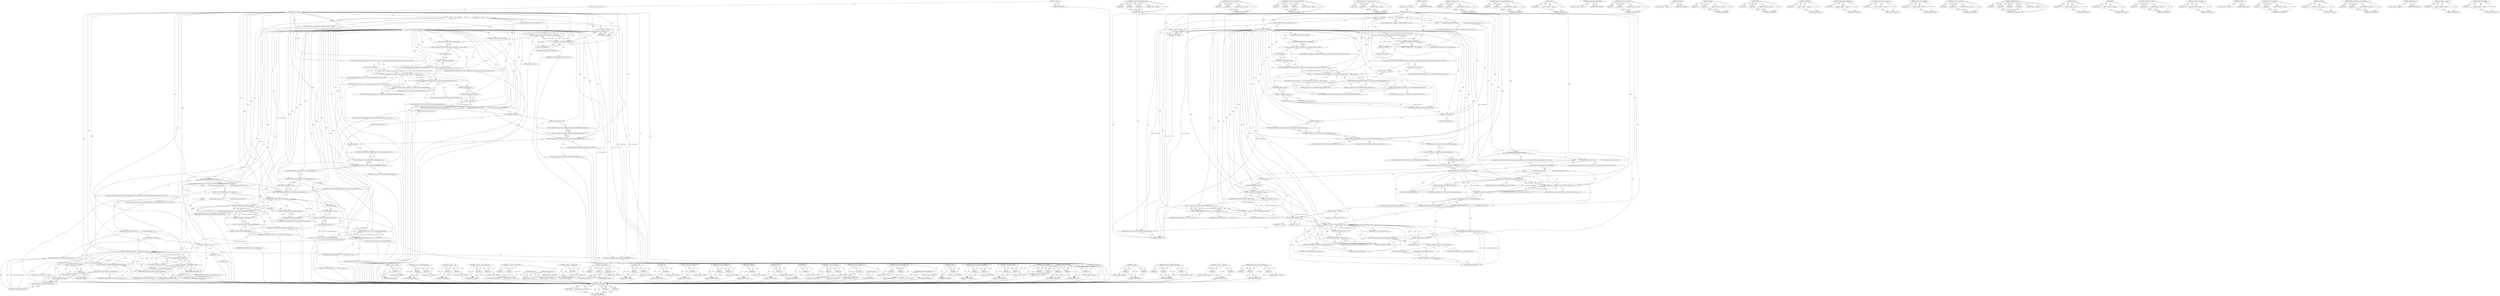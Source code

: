 digraph "willRemoveChildren" {
vulnerable_229 [label=<(METHOD,removeBetween)>];
vulnerable_230 [label=<(PARAM,p1)>];
vulnerable_231 [label=<(PARAM,p2)>];
vulnerable_232 [label=<(PARAM,p3)>];
vulnerable_233 [label=<(BLOCK,&lt;empty&gt;,&lt;empty&gt;)>];
vulnerable_234 [label=<(METHOD_RETURN,ANY)>];
vulnerable_210 [label=<(METHOD,removeFocusedElementOfSubtree)>];
vulnerable_211 [label=<(PARAM,p1)>];
vulnerable_212 [label=<(PARAM,p2)>];
vulnerable_213 [label=<(PARAM,p3)>];
vulnerable_214 [label=<(BLOCK,&lt;empty&gt;,&lt;empty&gt;)>];
vulnerable_215 [label=<(METHOD_RETURN,ANY)>];
vulnerable_165 [label=<(METHOD,&lt;operator&gt;.assignment)>];
vulnerable_166 [label=<(PARAM,p1)>];
vulnerable_167 [label=<(PARAM,p2)>];
vulnerable_168 [label=<(BLOCK,&lt;empty&gt;,&lt;empty&gt;)>];
vulnerable_169 [label=<(METHOD_RETURN,ANY)>];
vulnerable_187 [label=<(METHOD,removeFullScreenElementOfSubtree)>];
vulnerable_188 [label=<(PARAM,p1)>];
vulnerable_189 [label=<(PARAM,p2)>];
vulnerable_190 [label=<(PARAM,p3)>];
vulnerable_191 [label=<(BLOCK,&lt;empty&gt;,&lt;empty&gt;)>];
vulnerable_192 [label=<(METHOD_RETURN,ANY)>];
vulnerable_272 [label=<(METHOD,&lt;operator&gt;.indirectIndexAccess)>];
vulnerable_273 [label=<(PARAM,p1)>];
vulnerable_274 [label=<(PARAM,p2)>];
vulnerable_275 [label=<(BLOCK,&lt;empty&gt;,&lt;empty&gt;)>];
vulnerable_276 [label=<(METHOD_RETURN,ANY)>];
vulnerable_6 [label=<(METHOD,&lt;global&gt;)<SUB>1</SUB>>];
vulnerable_7 [label=<(BLOCK,&lt;empty&gt;,&lt;empty&gt;)<SUB>1</SUB>>];
vulnerable_8 [label=<(METHOD,removeChildren)<SUB>1</SUB>>];
vulnerable_9 [label=<(BLOCK,{
    if (!m_firstChild)
        return;

    R...,{
    if (!m_firstChild)
        return;

    R...)<SUB>2</SUB>>];
vulnerable_10 [label=<(CONTROL_STRUCTURE,IF,if (!m_firstChild))<SUB>3</SUB>>];
vulnerable_11 [label=<(&lt;operator&gt;.logicalNot,!m_firstChild)<SUB>3</SUB>>];
vulnerable_12 [label=<(IDENTIFIER,m_firstChild,!m_firstChild)<SUB>3</SUB>>];
vulnerable_13 [label=<(BLOCK,&lt;empty&gt;,&lt;empty&gt;)<SUB>4</SUB>>];
vulnerable_14 [label=<(RETURN,return;,return;)<SUB>4</SUB>>];
vulnerable_15 [label=<(&lt;operator&gt;.greaterThan,RefPtr&lt;ContainerNode&gt; protect(this))<SUB>6</SUB>>];
vulnerable_16 [label=<(&lt;operator&gt;.lessThan,RefPtr&lt;ContainerNode)<SUB>6</SUB>>];
vulnerable_17 [label=<(IDENTIFIER,RefPtr,RefPtr&lt;ContainerNode)<SUB>6</SUB>>];
vulnerable_18 [label=<(IDENTIFIER,ContainerNode,RefPtr&lt;ContainerNode)<SUB>6</SUB>>];
vulnerable_19 [label=<(protect,protect(this))<SUB>6</SUB>>];
vulnerable_20 [label=<(LITERAL,this,protect(this))<SUB>6</SUB>>];
vulnerable_21 [label="<(CONTROL_STRUCTURE,IF,if (FullscreenElementStack* fullscreen = FullscreenElementStack::fromIfExists(&amp;document())))<SUB>8</SUB>>"];
vulnerable_22 [label=<(BLOCK,&lt;empty&gt;,&lt;empty&gt;)<SUB>8</SUB>>];
vulnerable_23 [label="<(LOCAL,FullscreenElementStack* fullscreen: FullscreenElementStack*)<SUB>8</SUB>>"];
vulnerable_24 [label="<(&lt;operator&gt;.assignment,* fullscreen = FullscreenElementStack::fromIfEx...)<SUB>8</SUB>>"];
vulnerable_25 [label="<(IDENTIFIER,fullscreen,* fullscreen = FullscreenElementStack::fromIfEx...)<SUB>8</SUB>>"];
vulnerable_26 [label="<(FullscreenElementStack.fromIfExists,FullscreenElementStack::fromIfExists(&amp;document()))<SUB>8</SUB>>"];
vulnerable_27 [label="<(&lt;operator&gt;.fieldAccess,FullscreenElementStack::fromIfExists)<SUB>8</SUB>>"];
vulnerable_28 [label="<(IDENTIFIER,FullscreenElementStack,FullscreenElementStack::fromIfExists(&amp;document()))<SUB>8</SUB>>"];
vulnerable_29 [label=<(FIELD_IDENTIFIER,fromIfExists,fromIfExists)<SUB>8</SUB>>];
vulnerable_30 [label=<(&lt;operator&gt;.addressOf,&amp;document())<SUB>8</SUB>>];
vulnerable_31 [label=<(document,document())<SUB>8</SUB>>];
vulnerable_32 [label=<(BLOCK,&lt;empty&gt;,&lt;empty&gt;)<SUB>9</SUB>>];
vulnerable_33 [label=<(removeFullScreenElementOfSubtree,fullscreen-&gt;removeFullScreenElementOfSubtree(th...)<SUB>9</SUB>>];
vulnerable_34 [label=<(&lt;operator&gt;.indirectFieldAccess,fullscreen-&gt;removeFullScreenElementOfSubtree)<SUB>9</SUB>>];
vulnerable_35 [label=<(IDENTIFIER,fullscreen,fullscreen-&gt;removeFullScreenElementOfSubtree(th...)<SUB>9</SUB>>];
vulnerable_36 [label=<(FIELD_IDENTIFIER,removeFullScreenElementOfSubtree,removeFullScreenElementOfSubtree)<SUB>9</SUB>>];
vulnerable_37 [label=<(LITERAL,this,fullscreen-&gt;removeFullScreenElementOfSubtree(th...)<SUB>9</SUB>>];
vulnerable_38 [label=<(LITERAL,true,fullscreen-&gt;removeFullScreenElementOfSubtree(th...)<SUB>9</SUB>>];
vulnerable_39 [label=<(willRemoveChildren,willRemoveChildren(protect.get()))<SUB>11</SUB>>];
vulnerable_40 [label=<(get,protect.get())<SUB>11</SUB>>];
vulnerable_41 [label=<(&lt;operator&gt;.fieldAccess,protect.get)<SUB>11</SUB>>];
vulnerable_42 [label=<(IDENTIFIER,protect,protect.get())<SUB>11</SUB>>];
vulnerable_43 [label=<(FIELD_IDENTIFIER,get,get)<SUB>11</SUB>>];
vulnerable_44 [label=<(BLOCK,{
        SubframeLoadingDisabler disabler(this...,{
        SubframeLoadingDisabler disabler(this...)<SUB>13</SUB>>];
vulnerable_45 [label="<(LOCAL,SubframeLoadingDisabler disabler: SubframeLoadingDisabler)<SUB>14</SUB>>"];
vulnerable_46 [label=<(disabler,disabler(this))<SUB>14</SUB>>];
vulnerable_47 [label=<(LITERAL,this,disabler(this))<SUB>14</SUB>>];
vulnerable_48 [label=<(removeFocusedElementOfSubtree,document().removeFocusedElementOfSubtree(this, ...)<SUB>16</SUB>>];
vulnerable_49 [label=<(&lt;operator&gt;.fieldAccess,document().removeFocusedElementOfSubtree)<SUB>16</SUB>>];
vulnerable_50 [label=<(document,document())<SUB>16</SUB>>];
vulnerable_51 [label=<(FIELD_IDENTIFIER,removeFocusedElementOfSubtree,removeFocusedElementOfSubtree)<SUB>16</SUB>>];
vulnerable_52 [label=<(LITERAL,this,document().removeFocusedElementOfSubtree(this, ...)<SUB>16</SUB>>];
vulnerable_53 [label=<(LITERAL,true,document().removeFocusedElementOfSubtree(this, ...)<SUB>16</SUB>>];
vulnerable_54 [label="<(LOCAL,NodeVector removedChildren: NodeVector)<SUB>19</SUB>>"];
vulnerable_55 [label="<(BLOCK,{
         RenderWidget::UpdateSuspendScope sus...,{
         RenderWidget::UpdateSuspendScope sus...)<SUB>20</SUB>>"];
vulnerable_56 [label="<(LOCAL,RenderWidget.UpdateSuspendScope suspendWidgetHierarchyUpdates: RenderWidget.UpdateSuspendScope)<SUB>21</SUB>>"];
vulnerable_57 [label=<(BLOCK,{
            NoEventDispatchAssertion assertNo...,{
            NoEventDispatchAssertion assertNo...)<SUB>22</SUB>>];
vulnerable_58 [label="<(LOCAL,NoEventDispatchAssertion assertNoEventDispatch: NoEventDispatchAssertion)<SUB>23</SUB>>"];
vulnerable_59 [label=<(reserveInitialCapacity,removedChildren.reserveInitialCapacity(childNod...)<SUB>24</SUB>>];
vulnerable_60 [label=<(&lt;operator&gt;.fieldAccess,removedChildren.reserveInitialCapacity)<SUB>24</SUB>>];
vulnerable_61 [label=<(IDENTIFIER,removedChildren,removedChildren.reserveInitialCapacity(childNod...)<SUB>24</SUB>>];
vulnerable_62 [label=<(FIELD_IDENTIFIER,reserveInitialCapacity,reserveInitialCapacity)<SUB>24</SUB>>];
vulnerable_63 [label=<(childNodeCount,childNodeCount())<SUB>24</SUB>>];
vulnerable_64 [label=<(CONTROL_STRUCTURE,WHILE,while (m_firstChild))<SUB>25</SUB>>];
vulnerable_65 [label=<(IDENTIFIER,m_firstChild,while (m_firstChild))<SUB>25</SUB>>];
vulnerable_66 [label=<(BLOCK,{
                removedChildren.append(m_firs...,{
                removedChildren.append(m_firs...)<SUB>25</SUB>>];
vulnerable_67 [label=<(append,removedChildren.append(m_firstChild))<SUB>26</SUB>>];
vulnerable_68 [label=<(&lt;operator&gt;.fieldAccess,removedChildren.append)<SUB>26</SUB>>];
vulnerable_69 [label=<(IDENTIFIER,removedChildren,removedChildren.append(m_firstChild))<SUB>26</SUB>>];
vulnerable_70 [label=<(FIELD_IDENTIFIER,append,append)<SUB>26</SUB>>];
vulnerable_71 [label=<(IDENTIFIER,m_firstChild,removedChildren.append(m_firstChild))<SUB>26</SUB>>];
vulnerable_72 [label=<(removeBetween,removeBetween(0, m_firstChild-&gt;nextSibling(), m...)<SUB>27</SUB>>];
vulnerable_73 [label=<(LITERAL,0,removeBetween(0, m_firstChild-&gt;nextSibling(), m...)<SUB>27</SUB>>];
vulnerable_74 [label=<(nextSibling,m_firstChild-&gt;nextSibling())<SUB>27</SUB>>];
vulnerable_75 [label=<(&lt;operator&gt;.indirectFieldAccess,m_firstChild-&gt;nextSibling)<SUB>27</SUB>>];
vulnerable_76 [label=<(IDENTIFIER,m_firstChild,m_firstChild-&gt;nextSibling())<SUB>27</SUB>>];
vulnerable_77 [label=<(FIELD_IDENTIFIER,nextSibling,nextSibling)<SUB>27</SUB>>];
vulnerable_78 [label=<(IDENTIFIER,m_firstChild,removeBetween(0, m_firstChild-&gt;nextSibling(), m...)<SUB>27</SUB>>];
vulnerable_79 [label=<(childrenChanged,childrenChanged(false, 0, 0, -static_cast&lt;int&gt;(...)<SUB>31</SUB>>];
vulnerable_80 [label=<(LITERAL,false,childrenChanged(false, 0, 0, -static_cast&lt;int&gt;(...)<SUB>31</SUB>>];
vulnerable_81 [label=<(LITERAL,0,childrenChanged(false, 0, 0, -static_cast&lt;int&gt;(...)<SUB>31</SUB>>];
vulnerable_82 [label=<(LITERAL,0,childrenChanged(false, 0, 0, -static_cast&lt;int&gt;(...)<SUB>31</SUB>>];
vulnerable_83 [label=<(&lt;operator&gt;.minus,-static_cast&lt;int&gt;(removedChildren.size()))<SUB>31</SUB>>];
vulnerable_84 [label=<(&lt;operator&gt;.cast,static_cast&lt;int&gt;(removedChildren.size()))<SUB>31</SUB>>];
vulnerable_85 [label=<(UNKNOWN,int,int)<SUB>31</SUB>>];
vulnerable_86 [label=<(size,removedChildren.size())<SUB>31</SUB>>];
vulnerable_87 [label=<(&lt;operator&gt;.fieldAccess,removedChildren.size)<SUB>31</SUB>>];
vulnerable_88 [label=<(IDENTIFIER,removedChildren,removedChildren.size())<SUB>31</SUB>>];
vulnerable_89 [label=<(FIELD_IDENTIFIER,size,size)<SUB>31</SUB>>];
vulnerable_90 [label=<(CONTROL_STRUCTURE,FOR,for (size_t i = 0;i &lt; removedChildren.size();++i))<SUB>33</SUB>>];
vulnerable_91 [label=<(BLOCK,&lt;empty&gt;,&lt;empty&gt;)<SUB>33</SUB>>];
vulnerable_92 [label="<(LOCAL,size_t i: size_t)<SUB>33</SUB>>"];
vulnerable_93 [label=<(&lt;operator&gt;.assignment,i = 0)<SUB>33</SUB>>];
vulnerable_94 [label=<(IDENTIFIER,i,i = 0)<SUB>33</SUB>>];
vulnerable_95 [label=<(LITERAL,0,i = 0)<SUB>33</SUB>>];
vulnerable_96 [label=<(&lt;operator&gt;.lessThan,i &lt; removedChildren.size())<SUB>33</SUB>>];
vulnerable_97 [label=<(IDENTIFIER,i,i &lt; removedChildren.size())<SUB>33</SUB>>];
vulnerable_98 [label=<(size,removedChildren.size())<SUB>33</SUB>>];
vulnerable_99 [label=<(&lt;operator&gt;.fieldAccess,removedChildren.size)<SUB>33</SUB>>];
vulnerable_100 [label=<(IDENTIFIER,removedChildren,removedChildren.size())<SUB>33</SUB>>];
vulnerable_101 [label=<(FIELD_IDENTIFIER,size,size)<SUB>33</SUB>>];
vulnerable_102 [label=<(&lt;operator&gt;.preIncrement,++i)<SUB>33</SUB>>];
vulnerable_103 [label=<(IDENTIFIER,i,++i)<SUB>33</SUB>>];
vulnerable_104 [label=<(notify,ChildNodeRemovalNotifier(this).notify(removedCh...)<SUB>34</SUB>>];
vulnerable_105 [label=<(&lt;operator&gt;.fieldAccess,ChildNodeRemovalNotifier(this).notify)<SUB>34</SUB>>];
vulnerable_106 [label=<(ChildNodeRemovalNotifier,ChildNodeRemovalNotifier(this))<SUB>34</SUB>>];
vulnerable_107 [label=<(LITERAL,this,ChildNodeRemovalNotifier(this))<SUB>34</SUB>>];
vulnerable_108 [label=<(FIELD_IDENTIFIER,notify,notify)<SUB>34</SUB>>];
vulnerable_109 [label=<(get,removedChildren[i].get())<SUB>34</SUB>>];
vulnerable_110 [label=<(&lt;operator&gt;.fieldAccess,removedChildren[i].get)<SUB>34</SUB>>];
vulnerable_111 [label=<(&lt;operator&gt;.indirectIndexAccess,removedChildren[i])<SUB>34</SUB>>];
vulnerable_112 [label=<(IDENTIFIER,removedChildren,removedChildren[i].get())<SUB>34</SUB>>];
vulnerable_113 [label=<(IDENTIFIER,i,removedChildren[i].get())<SUB>34</SUB>>];
vulnerable_114 [label=<(FIELD_IDENTIFIER,get,get)<SUB>34</SUB>>];
vulnerable_115 [label=<(dispatchSubtreeModifiedEvent,dispatchSubtreeModifiedEvent())<SUB>37</SUB>>];
vulnerable_116 [label=<(METHOD_RETURN,void)<SUB>1</SUB>>];
vulnerable_118 [label=<(METHOD_RETURN,ANY)<SUB>1</SUB>>];
vulnerable_250 [label=<(METHOD,&lt;operator&gt;.cast)>];
vulnerable_251 [label=<(PARAM,p1)>];
vulnerable_252 [label=<(PARAM,p2)>];
vulnerable_253 [label=<(BLOCK,&lt;empty&gt;,&lt;empty&gt;)>];
vulnerable_254 [label=<(METHOD_RETURN,ANY)>];
vulnerable_193 [label=<(METHOD,&lt;operator&gt;.indirectFieldAccess)>];
vulnerable_194 [label=<(PARAM,p1)>];
vulnerable_195 [label=<(PARAM,p2)>];
vulnerable_196 [label=<(BLOCK,&lt;empty&gt;,&lt;empty&gt;)>];
vulnerable_197 [label=<(METHOD_RETURN,ANY)>];
vulnerable_255 [label=<(METHOD,size)>];
vulnerable_256 [label=<(PARAM,p1)>];
vulnerable_257 [label=<(BLOCK,&lt;empty&gt;,&lt;empty&gt;)>];
vulnerable_258 [label=<(METHOD_RETURN,ANY)>];
vulnerable_277 [label=<(METHOD,dispatchSubtreeModifiedEvent)>];
vulnerable_278 [label=<(BLOCK,&lt;empty&gt;,&lt;empty&gt;)>];
vulnerable_279 [label=<(METHOD_RETURN,ANY)>];
vulnerable_151 [label=<(METHOD,&lt;operator&gt;.greaterThan)>];
vulnerable_152 [label=<(PARAM,p1)>];
vulnerable_153 [label=<(PARAM,p2)>];
vulnerable_154 [label=<(BLOCK,&lt;empty&gt;,&lt;empty&gt;)>];
vulnerable_155 [label=<(METHOD_RETURN,ANY)>];
vulnerable_184 [label=<(METHOD,document)>];
vulnerable_185 [label=<(BLOCK,&lt;empty&gt;,&lt;empty&gt;)>];
vulnerable_186 [label=<(METHOD_RETURN,ANY)>];
vulnerable_224 [label=<(METHOD,append)>];
vulnerable_225 [label=<(PARAM,p1)>];
vulnerable_226 [label=<(PARAM,p2)>];
vulnerable_227 [label=<(BLOCK,&lt;empty&gt;,&lt;empty&gt;)>];
vulnerable_228 [label=<(METHOD_RETURN,ANY)>];
vulnerable_263 [label=<(METHOD,notify)>];
vulnerable_264 [label=<(PARAM,p1)>];
vulnerable_265 [label=<(PARAM,p2)>];
vulnerable_266 [label=<(BLOCK,&lt;empty&gt;,&lt;empty&gt;)>];
vulnerable_267 [label=<(METHOD_RETURN,ANY)>];
vulnerable_235 [label=<(METHOD,nextSibling)>];
vulnerable_236 [label=<(PARAM,p1)>];
vulnerable_237 [label=<(BLOCK,&lt;empty&gt;,&lt;empty&gt;)>];
vulnerable_238 [label=<(METHOD_RETURN,ANY)>];
vulnerable_268 [label=<(METHOD,ChildNodeRemovalNotifier)>];
vulnerable_269 [label=<(PARAM,p1)>];
vulnerable_270 [label=<(BLOCK,&lt;empty&gt;,&lt;empty&gt;)>];
vulnerable_271 [label=<(METHOD_RETURN,ANY)>];
vulnerable_259 [label=<(METHOD,&lt;operator&gt;.preIncrement)>];
vulnerable_260 [label=<(PARAM,p1)>];
vulnerable_261 [label=<(BLOCK,&lt;empty&gt;,&lt;empty&gt;)>];
vulnerable_262 [label=<(METHOD_RETURN,ANY)>];
vulnerable_180 [label=<(METHOD,&lt;operator&gt;.addressOf)>];
vulnerable_181 [label=<(PARAM,p1)>];
vulnerable_182 [label=<(BLOCK,&lt;empty&gt;,&lt;empty&gt;)>];
vulnerable_183 [label=<(METHOD_RETURN,ANY)>];
vulnerable_175 [label=<(METHOD,&lt;operator&gt;.fieldAccess)>];
vulnerable_176 [label=<(PARAM,p1)>];
vulnerable_177 [label=<(PARAM,p2)>];
vulnerable_178 [label=<(BLOCK,&lt;empty&gt;,&lt;empty&gt;)>];
vulnerable_179 [label=<(METHOD_RETURN,ANY)>];
vulnerable_239 [label=<(METHOD,childrenChanged)>];
vulnerable_240 [label=<(PARAM,p1)>];
vulnerable_241 [label=<(PARAM,p2)>];
vulnerable_242 [label=<(PARAM,p3)>];
vulnerable_243 [label=<(PARAM,p4)>];
vulnerable_244 [label=<(BLOCK,&lt;empty&gt;,&lt;empty&gt;)>];
vulnerable_245 [label=<(METHOD_RETURN,ANY)>];
vulnerable_161 [label=<(METHOD,protect)>];
vulnerable_162 [label=<(PARAM,p1)>];
vulnerable_163 [label=<(BLOCK,&lt;empty&gt;,&lt;empty&gt;)>];
vulnerable_164 [label=<(METHOD_RETURN,ANY)>];
vulnerable_202 [label=<(METHOD,get)>];
vulnerable_203 [label=<(PARAM,p1)>];
vulnerable_204 [label=<(BLOCK,&lt;empty&gt;,&lt;empty&gt;)>];
vulnerable_205 [label=<(METHOD_RETURN,ANY)>];
vulnerable_156 [label=<(METHOD,&lt;operator&gt;.lessThan)>];
vulnerable_157 [label=<(PARAM,p1)>];
vulnerable_158 [label=<(PARAM,p2)>];
vulnerable_159 [label=<(BLOCK,&lt;empty&gt;,&lt;empty&gt;)>];
vulnerable_160 [label=<(METHOD_RETURN,ANY)>];
vulnerable_147 [label=<(METHOD,&lt;operator&gt;.logicalNot)>];
vulnerable_148 [label=<(PARAM,p1)>];
vulnerable_149 [label=<(BLOCK,&lt;empty&gt;,&lt;empty&gt;)>];
vulnerable_150 [label=<(METHOD_RETURN,ANY)>];
vulnerable_141 [label=<(METHOD,&lt;global&gt;)<SUB>1</SUB>>];
vulnerable_142 [label=<(BLOCK,&lt;empty&gt;,&lt;empty&gt;)>];
vulnerable_143 [label=<(METHOD_RETURN,ANY)>];
vulnerable_216 [label=<(METHOD,reserveInitialCapacity)>];
vulnerable_217 [label=<(PARAM,p1)>];
vulnerable_218 [label=<(PARAM,p2)>];
vulnerable_219 [label=<(BLOCK,&lt;empty&gt;,&lt;empty&gt;)>];
vulnerable_220 [label=<(METHOD_RETURN,ANY)>];
vulnerable_206 [label=<(METHOD,disabler)>];
vulnerable_207 [label=<(PARAM,p1)>];
vulnerable_208 [label=<(BLOCK,&lt;empty&gt;,&lt;empty&gt;)>];
vulnerable_209 [label=<(METHOD_RETURN,ANY)>];
vulnerable_170 [label=<(METHOD,FullscreenElementStack.fromIfExists)>];
vulnerable_171 [label=<(PARAM,p1)>];
vulnerable_172 [label=<(PARAM,p2)>];
vulnerable_173 [label=<(BLOCK,&lt;empty&gt;,&lt;empty&gt;)>];
vulnerable_174 [label=<(METHOD_RETURN,ANY)>];
vulnerable_221 [label=<(METHOD,childNodeCount)>];
vulnerable_222 [label=<(BLOCK,&lt;empty&gt;,&lt;empty&gt;)>];
vulnerable_223 [label=<(METHOD_RETURN,ANY)>];
vulnerable_246 [label=<(METHOD,&lt;operator&gt;.minus)>];
vulnerable_247 [label=<(PARAM,p1)>];
vulnerable_248 [label=<(BLOCK,&lt;empty&gt;,&lt;empty&gt;)>];
vulnerable_249 [label=<(METHOD_RETURN,ANY)>];
vulnerable_198 [label=<(METHOD,willRemoveChildren)>];
vulnerable_199 [label=<(PARAM,p1)>];
vulnerable_200 [label=<(BLOCK,&lt;empty&gt;,&lt;empty&gt;)>];
vulnerable_201 [label=<(METHOD_RETURN,ANY)>];
fixed_234 [label=<(METHOD,append)>];
fixed_235 [label=<(PARAM,p1)>];
fixed_236 [label=<(PARAM,p2)>];
fixed_237 [label=<(BLOCK,&lt;empty&gt;,&lt;empty&gt;)>];
fixed_238 [label=<(METHOD_RETURN,ANY)>];
fixed_215 [label=<(METHOD,removeFocusedElementOfSubtree)>];
fixed_216 [label=<(PARAM,p1)>];
fixed_217 [label=<(PARAM,p2)>];
fixed_218 [label=<(PARAM,p3)>];
fixed_219 [label=<(BLOCK,&lt;empty&gt;,&lt;empty&gt;)>];
fixed_220 [label=<(METHOD_RETURN,ANY)>];
fixed_170 [label=<(METHOD,&lt;operator&gt;.assignment)>];
fixed_171 [label=<(PARAM,p1)>];
fixed_172 [label=<(PARAM,p2)>];
fixed_173 [label=<(BLOCK,&lt;empty&gt;,&lt;empty&gt;)>];
fixed_174 [label=<(METHOD_RETURN,ANY)>];
fixed_192 [label=<(METHOD,removeFullScreenElementOfSubtree)>];
fixed_193 [label=<(PARAM,p1)>];
fixed_194 [label=<(PARAM,p2)>];
fixed_195 [label=<(PARAM,p3)>];
fixed_196 [label=<(BLOCK,&lt;empty&gt;,&lt;empty&gt;)>];
fixed_197 [label=<(METHOD_RETURN,ANY)>];
fixed_278 [label=<(METHOD,ChildNodeRemovalNotifier)>];
fixed_279 [label=<(PARAM,p1)>];
fixed_280 [label=<(BLOCK,&lt;empty&gt;,&lt;empty&gt;)>];
fixed_281 [label=<(METHOD_RETURN,ANY)>];
fixed_6 [label=<(METHOD,&lt;global&gt;)<SUB>1</SUB>>];
fixed_7 [label=<(BLOCK,&lt;empty&gt;,&lt;empty&gt;)<SUB>1</SUB>>];
fixed_8 [label=<(METHOD,removeChildren)<SUB>1</SUB>>];
fixed_9 [label=<(BLOCK,{
    if (!m_firstChild)
        return;

    R...,{
    if (!m_firstChild)
        return;

    R...)<SUB>2</SUB>>];
fixed_10 [label=<(CONTROL_STRUCTURE,IF,if (!m_firstChild))<SUB>3</SUB>>];
fixed_11 [label=<(&lt;operator&gt;.logicalNot,!m_firstChild)<SUB>3</SUB>>];
fixed_12 [label=<(IDENTIFIER,m_firstChild,!m_firstChild)<SUB>3</SUB>>];
fixed_13 [label=<(BLOCK,&lt;empty&gt;,&lt;empty&gt;)<SUB>4</SUB>>];
fixed_14 [label=<(RETURN,return;,return;)<SUB>4</SUB>>];
fixed_15 [label=<(&lt;operator&gt;.greaterThan,RefPtr&lt;ContainerNode&gt; protect(this))<SUB>6</SUB>>];
fixed_16 [label=<(&lt;operator&gt;.lessThan,RefPtr&lt;ContainerNode)<SUB>6</SUB>>];
fixed_17 [label=<(IDENTIFIER,RefPtr,RefPtr&lt;ContainerNode)<SUB>6</SUB>>];
fixed_18 [label=<(IDENTIFIER,ContainerNode,RefPtr&lt;ContainerNode)<SUB>6</SUB>>];
fixed_19 [label=<(protect,protect(this))<SUB>6</SUB>>];
fixed_20 [label=<(LITERAL,this,protect(this))<SUB>6</SUB>>];
fixed_21 [label="<(CONTROL_STRUCTURE,IF,if (FullscreenElementStack* fullscreen = FullscreenElementStack::fromIfExists(&amp;document())))<SUB>8</SUB>>"];
fixed_22 [label=<(BLOCK,&lt;empty&gt;,&lt;empty&gt;)<SUB>8</SUB>>];
fixed_23 [label="<(LOCAL,FullscreenElementStack* fullscreen: FullscreenElementStack*)<SUB>8</SUB>>"];
fixed_24 [label="<(&lt;operator&gt;.assignment,* fullscreen = FullscreenElementStack::fromIfEx...)<SUB>8</SUB>>"];
fixed_25 [label="<(IDENTIFIER,fullscreen,* fullscreen = FullscreenElementStack::fromIfEx...)<SUB>8</SUB>>"];
fixed_26 [label="<(FullscreenElementStack.fromIfExists,FullscreenElementStack::fromIfExists(&amp;document()))<SUB>8</SUB>>"];
fixed_27 [label="<(&lt;operator&gt;.fieldAccess,FullscreenElementStack::fromIfExists)<SUB>8</SUB>>"];
fixed_28 [label="<(IDENTIFIER,FullscreenElementStack,FullscreenElementStack::fromIfExists(&amp;document()))<SUB>8</SUB>>"];
fixed_29 [label=<(FIELD_IDENTIFIER,fromIfExists,fromIfExists)<SUB>8</SUB>>];
fixed_30 [label=<(&lt;operator&gt;.addressOf,&amp;document())<SUB>8</SUB>>];
fixed_31 [label=<(document,document())<SUB>8</SUB>>];
fixed_32 [label=<(BLOCK,&lt;empty&gt;,&lt;empty&gt;)<SUB>9</SUB>>];
fixed_33 [label=<(removeFullScreenElementOfSubtree,fullscreen-&gt;removeFullScreenElementOfSubtree(th...)<SUB>9</SUB>>];
fixed_34 [label=<(&lt;operator&gt;.indirectFieldAccess,fullscreen-&gt;removeFullScreenElementOfSubtree)<SUB>9</SUB>>];
fixed_35 [label=<(IDENTIFIER,fullscreen,fullscreen-&gt;removeFullScreenElementOfSubtree(th...)<SUB>9</SUB>>];
fixed_36 [label=<(FIELD_IDENTIFIER,removeFullScreenElementOfSubtree,removeFullScreenElementOfSubtree)<SUB>9</SUB>>];
fixed_37 [label=<(LITERAL,this,fullscreen-&gt;removeFullScreenElementOfSubtree(th...)<SUB>9</SUB>>];
fixed_38 [label=<(LITERAL,true,fullscreen-&gt;removeFullScreenElementOfSubtree(th...)<SUB>9</SUB>>];
fixed_39 [label=<(willRemoveChildren,willRemoveChildren(protect.get()))<SUB>11</SUB>>];
fixed_40 [label=<(get,protect.get())<SUB>11</SUB>>];
fixed_41 [label=<(&lt;operator&gt;.fieldAccess,protect.get)<SUB>11</SUB>>];
fixed_42 [label=<(IDENTIFIER,protect,protect.get())<SUB>11</SUB>>];
fixed_43 [label=<(FIELD_IDENTIFIER,get,get)<SUB>11</SUB>>];
fixed_44 [label=<(BLOCK,{
        SubframeLoadingDisabler disabler(this...,{
        SubframeLoadingDisabler disabler(this...)<SUB>13</SUB>>];
fixed_45 [label="<(LOCAL,SubframeLoadingDisabler disabler: SubframeLoadingDisabler)<SUB>14</SUB>>"];
fixed_46 [label=<(disabler,disabler(this))<SUB>14</SUB>>];
fixed_47 [label=<(LITERAL,this,disabler(this))<SUB>14</SUB>>];
fixed_48 [label=<(removeFocusedElementOfSubtree,document().removeFocusedElementOfSubtree(this, ...)<SUB>16</SUB>>];
fixed_49 [label=<(&lt;operator&gt;.fieldAccess,document().removeFocusedElementOfSubtree)<SUB>16</SUB>>];
fixed_50 [label=<(document,document())<SUB>16</SUB>>];
fixed_51 [label=<(FIELD_IDENTIFIER,removeFocusedElementOfSubtree,removeFocusedElementOfSubtree)<SUB>16</SUB>>];
fixed_52 [label=<(LITERAL,this,document().removeFocusedElementOfSubtree(this, ...)<SUB>16</SUB>>];
fixed_53 [label=<(LITERAL,true,document().removeFocusedElementOfSubtree(this, ...)<SUB>16</SUB>>];
fixed_54 [label=<(nodeChildrenWillBeRemoved,document().nodeChildrenWillBeRemoved(this))<SUB>19</SUB>>];
fixed_55 [label=<(&lt;operator&gt;.fieldAccess,document().nodeChildrenWillBeRemoved)<SUB>19</SUB>>];
fixed_56 [label=<(document,document())<SUB>19</SUB>>];
fixed_57 [label=<(FIELD_IDENTIFIER,nodeChildrenWillBeRemoved,nodeChildrenWillBeRemoved)<SUB>19</SUB>>];
fixed_58 [label=<(LITERAL,this,document().nodeChildrenWillBeRemoved(this))<SUB>19</SUB>>];
fixed_59 [label="<(LOCAL,NodeVector removedChildren: NodeVector)<SUB>21</SUB>>"];
fixed_60 [label="<(BLOCK,{
         RenderWidget::UpdateSuspendScope sus...,{
         RenderWidget::UpdateSuspendScope sus...)<SUB>22</SUB>>"];
fixed_61 [label="<(LOCAL,RenderWidget.UpdateSuspendScope suspendWidgetHierarchyUpdates: RenderWidget.UpdateSuspendScope)<SUB>23</SUB>>"];
fixed_62 [label=<(BLOCK,{
            NoEventDispatchAssertion assertNo...,{
            NoEventDispatchAssertion assertNo...)<SUB>24</SUB>>];
fixed_63 [label="<(LOCAL,NoEventDispatchAssertion assertNoEventDispatch: NoEventDispatchAssertion)<SUB>25</SUB>>"];
fixed_64 [label=<(reserveInitialCapacity,removedChildren.reserveInitialCapacity(childNod...)<SUB>26</SUB>>];
fixed_65 [label=<(&lt;operator&gt;.fieldAccess,removedChildren.reserveInitialCapacity)<SUB>26</SUB>>];
fixed_66 [label=<(IDENTIFIER,removedChildren,removedChildren.reserveInitialCapacity(childNod...)<SUB>26</SUB>>];
fixed_67 [label=<(FIELD_IDENTIFIER,reserveInitialCapacity,reserveInitialCapacity)<SUB>26</SUB>>];
fixed_68 [label=<(childNodeCount,childNodeCount())<SUB>26</SUB>>];
fixed_69 [label=<(CONTROL_STRUCTURE,WHILE,while (m_firstChild))<SUB>27</SUB>>];
fixed_70 [label=<(IDENTIFIER,m_firstChild,while (m_firstChild))<SUB>27</SUB>>];
fixed_71 [label=<(BLOCK,{
                removedChildren.append(m_firs...,{
                removedChildren.append(m_firs...)<SUB>27</SUB>>];
fixed_72 [label=<(append,removedChildren.append(m_firstChild))<SUB>28</SUB>>];
fixed_73 [label=<(&lt;operator&gt;.fieldAccess,removedChildren.append)<SUB>28</SUB>>];
fixed_74 [label=<(IDENTIFIER,removedChildren,removedChildren.append(m_firstChild))<SUB>28</SUB>>];
fixed_75 [label=<(FIELD_IDENTIFIER,append,append)<SUB>28</SUB>>];
fixed_76 [label=<(IDENTIFIER,m_firstChild,removedChildren.append(m_firstChild))<SUB>28</SUB>>];
fixed_77 [label=<(removeBetween,removeBetween(0, m_firstChild-&gt;nextSibling(), m...)<SUB>29</SUB>>];
fixed_78 [label=<(LITERAL,0,removeBetween(0, m_firstChild-&gt;nextSibling(), m...)<SUB>29</SUB>>];
fixed_79 [label=<(nextSibling,m_firstChild-&gt;nextSibling())<SUB>29</SUB>>];
fixed_80 [label=<(&lt;operator&gt;.indirectFieldAccess,m_firstChild-&gt;nextSibling)<SUB>29</SUB>>];
fixed_81 [label=<(IDENTIFIER,m_firstChild,m_firstChild-&gt;nextSibling())<SUB>29</SUB>>];
fixed_82 [label=<(FIELD_IDENTIFIER,nextSibling,nextSibling)<SUB>29</SUB>>];
fixed_83 [label=<(IDENTIFIER,m_firstChild,removeBetween(0, m_firstChild-&gt;nextSibling(), m...)<SUB>29</SUB>>];
fixed_84 [label=<(childrenChanged,childrenChanged(false, 0, 0, -static_cast&lt;int&gt;(...)<SUB>33</SUB>>];
fixed_85 [label=<(LITERAL,false,childrenChanged(false, 0, 0, -static_cast&lt;int&gt;(...)<SUB>33</SUB>>];
fixed_86 [label=<(LITERAL,0,childrenChanged(false, 0, 0, -static_cast&lt;int&gt;(...)<SUB>33</SUB>>];
fixed_87 [label=<(LITERAL,0,childrenChanged(false, 0, 0, -static_cast&lt;int&gt;(...)<SUB>33</SUB>>];
fixed_88 [label=<(&lt;operator&gt;.minus,-static_cast&lt;int&gt;(removedChildren.size()))<SUB>33</SUB>>];
fixed_89 [label=<(&lt;operator&gt;.cast,static_cast&lt;int&gt;(removedChildren.size()))<SUB>33</SUB>>];
fixed_90 [label=<(UNKNOWN,int,int)<SUB>33</SUB>>];
fixed_91 [label=<(size,removedChildren.size())<SUB>33</SUB>>];
fixed_92 [label=<(&lt;operator&gt;.fieldAccess,removedChildren.size)<SUB>33</SUB>>];
fixed_93 [label=<(IDENTIFIER,removedChildren,removedChildren.size())<SUB>33</SUB>>];
fixed_94 [label=<(FIELD_IDENTIFIER,size,size)<SUB>33</SUB>>];
fixed_95 [label=<(CONTROL_STRUCTURE,FOR,for (size_t i = 0;i &lt; removedChildren.size();++i))<SUB>35</SUB>>];
fixed_96 [label=<(BLOCK,&lt;empty&gt;,&lt;empty&gt;)<SUB>35</SUB>>];
fixed_97 [label="<(LOCAL,size_t i: size_t)<SUB>35</SUB>>"];
fixed_98 [label=<(&lt;operator&gt;.assignment,i = 0)<SUB>35</SUB>>];
fixed_99 [label=<(IDENTIFIER,i,i = 0)<SUB>35</SUB>>];
fixed_100 [label=<(LITERAL,0,i = 0)<SUB>35</SUB>>];
fixed_101 [label=<(&lt;operator&gt;.lessThan,i &lt; removedChildren.size())<SUB>35</SUB>>];
fixed_102 [label=<(IDENTIFIER,i,i &lt; removedChildren.size())<SUB>35</SUB>>];
fixed_103 [label=<(size,removedChildren.size())<SUB>35</SUB>>];
fixed_104 [label=<(&lt;operator&gt;.fieldAccess,removedChildren.size)<SUB>35</SUB>>];
fixed_105 [label=<(IDENTIFIER,removedChildren,removedChildren.size())<SUB>35</SUB>>];
fixed_106 [label=<(FIELD_IDENTIFIER,size,size)<SUB>35</SUB>>];
fixed_107 [label=<(&lt;operator&gt;.preIncrement,++i)<SUB>35</SUB>>];
fixed_108 [label=<(IDENTIFIER,i,++i)<SUB>35</SUB>>];
fixed_109 [label=<(notify,ChildNodeRemovalNotifier(this).notify(removedCh...)<SUB>36</SUB>>];
fixed_110 [label=<(&lt;operator&gt;.fieldAccess,ChildNodeRemovalNotifier(this).notify)<SUB>36</SUB>>];
fixed_111 [label=<(ChildNodeRemovalNotifier,ChildNodeRemovalNotifier(this))<SUB>36</SUB>>];
fixed_112 [label=<(LITERAL,this,ChildNodeRemovalNotifier(this))<SUB>36</SUB>>];
fixed_113 [label=<(FIELD_IDENTIFIER,notify,notify)<SUB>36</SUB>>];
fixed_114 [label=<(get,removedChildren[i].get())<SUB>36</SUB>>];
fixed_115 [label=<(&lt;operator&gt;.fieldAccess,removedChildren[i].get)<SUB>36</SUB>>];
fixed_116 [label=<(&lt;operator&gt;.indirectIndexAccess,removedChildren[i])<SUB>36</SUB>>];
fixed_117 [label=<(IDENTIFIER,removedChildren,removedChildren[i].get())<SUB>36</SUB>>];
fixed_118 [label=<(IDENTIFIER,i,removedChildren[i].get())<SUB>36</SUB>>];
fixed_119 [label=<(FIELD_IDENTIFIER,get,get)<SUB>36</SUB>>];
fixed_120 [label=<(dispatchSubtreeModifiedEvent,dispatchSubtreeModifiedEvent())<SUB>39</SUB>>];
fixed_121 [label=<(METHOD_RETURN,void)<SUB>1</SUB>>];
fixed_123 [label=<(METHOD_RETURN,ANY)<SUB>1</SUB>>];
fixed_256 [label=<(METHOD,&lt;operator&gt;.minus)>];
fixed_257 [label=<(PARAM,p1)>];
fixed_258 [label=<(BLOCK,&lt;empty&gt;,&lt;empty&gt;)>];
fixed_259 [label=<(METHOD_RETURN,ANY)>];
fixed_198 [label=<(METHOD,&lt;operator&gt;.indirectFieldAccess)>];
fixed_199 [label=<(PARAM,p1)>];
fixed_200 [label=<(PARAM,p2)>];
fixed_201 [label=<(BLOCK,&lt;empty&gt;,&lt;empty&gt;)>];
fixed_202 [label=<(METHOD_RETURN,ANY)>];
fixed_260 [label=<(METHOD,&lt;operator&gt;.cast)>];
fixed_261 [label=<(PARAM,p1)>];
fixed_262 [label=<(PARAM,p2)>];
fixed_263 [label=<(BLOCK,&lt;empty&gt;,&lt;empty&gt;)>];
fixed_264 [label=<(METHOD_RETURN,ANY)>];
fixed_282 [label=<(METHOD,&lt;operator&gt;.indirectIndexAccess)>];
fixed_283 [label=<(PARAM,p1)>];
fixed_284 [label=<(PARAM,p2)>];
fixed_285 [label=<(BLOCK,&lt;empty&gt;,&lt;empty&gt;)>];
fixed_286 [label=<(METHOD_RETURN,ANY)>];
fixed_156 [label=<(METHOD,&lt;operator&gt;.greaterThan)>];
fixed_157 [label=<(PARAM,p1)>];
fixed_158 [label=<(PARAM,p2)>];
fixed_159 [label=<(BLOCK,&lt;empty&gt;,&lt;empty&gt;)>];
fixed_160 [label=<(METHOD_RETURN,ANY)>];
fixed_189 [label=<(METHOD,document)>];
fixed_190 [label=<(BLOCK,&lt;empty&gt;,&lt;empty&gt;)>];
fixed_191 [label=<(METHOD_RETURN,ANY)>];
fixed_231 [label=<(METHOD,childNodeCount)>];
fixed_232 [label=<(BLOCK,&lt;empty&gt;,&lt;empty&gt;)>];
fixed_233 [label=<(METHOD_RETURN,ANY)>];
fixed_269 [label=<(METHOD,&lt;operator&gt;.preIncrement)>];
fixed_270 [label=<(PARAM,p1)>];
fixed_271 [label=<(BLOCK,&lt;empty&gt;,&lt;empty&gt;)>];
fixed_272 [label=<(METHOD_RETURN,ANY)>];
fixed_239 [label=<(METHOD,removeBetween)>];
fixed_240 [label=<(PARAM,p1)>];
fixed_241 [label=<(PARAM,p2)>];
fixed_242 [label=<(PARAM,p3)>];
fixed_243 [label=<(BLOCK,&lt;empty&gt;,&lt;empty&gt;)>];
fixed_244 [label=<(METHOD_RETURN,ANY)>];
fixed_273 [label=<(METHOD,notify)>];
fixed_274 [label=<(PARAM,p1)>];
fixed_275 [label=<(PARAM,p2)>];
fixed_276 [label=<(BLOCK,&lt;empty&gt;,&lt;empty&gt;)>];
fixed_277 [label=<(METHOD_RETURN,ANY)>];
fixed_265 [label=<(METHOD,size)>];
fixed_266 [label=<(PARAM,p1)>];
fixed_267 [label=<(BLOCK,&lt;empty&gt;,&lt;empty&gt;)>];
fixed_268 [label=<(METHOD_RETURN,ANY)>];
fixed_185 [label=<(METHOD,&lt;operator&gt;.addressOf)>];
fixed_186 [label=<(PARAM,p1)>];
fixed_187 [label=<(BLOCK,&lt;empty&gt;,&lt;empty&gt;)>];
fixed_188 [label=<(METHOD_RETURN,ANY)>];
fixed_180 [label=<(METHOD,&lt;operator&gt;.fieldAccess)>];
fixed_181 [label=<(PARAM,p1)>];
fixed_182 [label=<(PARAM,p2)>];
fixed_183 [label=<(BLOCK,&lt;empty&gt;,&lt;empty&gt;)>];
fixed_184 [label=<(METHOD_RETURN,ANY)>];
fixed_245 [label=<(METHOD,nextSibling)>];
fixed_246 [label=<(PARAM,p1)>];
fixed_247 [label=<(BLOCK,&lt;empty&gt;,&lt;empty&gt;)>];
fixed_248 [label=<(METHOD_RETURN,ANY)>];
fixed_166 [label=<(METHOD,protect)>];
fixed_167 [label=<(PARAM,p1)>];
fixed_168 [label=<(BLOCK,&lt;empty&gt;,&lt;empty&gt;)>];
fixed_169 [label=<(METHOD_RETURN,ANY)>];
fixed_207 [label=<(METHOD,get)>];
fixed_208 [label=<(PARAM,p1)>];
fixed_209 [label=<(BLOCK,&lt;empty&gt;,&lt;empty&gt;)>];
fixed_210 [label=<(METHOD_RETURN,ANY)>];
fixed_161 [label=<(METHOD,&lt;operator&gt;.lessThan)>];
fixed_162 [label=<(PARAM,p1)>];
fixed_163 [label=<(PARAM,p2)>];
fixed_164 [label=<(BLOCK,&lt;empty&gt;,&lt;empty&gt;)>];
fixed_165 [label=<(METHOD_RETURN,ANY)>];
fixed_152 [label=<(METHOD,&lt;operator&gt;.logicalNot)>];
fixed_153 [label=<(PARAM,p1)>];
fixed_154 [label=<(BLOCK,&lt;empty&gt;,&lt;empty&gt;)>];
fixed_155 [label=<(METHOD_RETURN,ANY)>];
fixed_146 [label=<(METHOD,&lt;global&gt;)<SUB>1</SUB>>];
fixed_147 [label=<(BLOCK,&lt;empty&gt;,&lt;empty&gt;)>];
fixed_148 [label=<(METHOD_RETURN,ANY)>];
fixed_221 [label=<(METHOD,nodeChildrenWillBeRemoved)>];
fixed_222 [label=<(PARAM,p1)>];
fixed_223 [label=<(PARAM,p2)>];
fixed_224 [label=<(BLOCK,&lt;empty&gt;,&lt;empty&gt;)>];
fixed_225 [label=<(METHOD_RETURN,ANY)>];
fixed_287 [label=<(METHOD,dispatchSubtreeModifiedEvent)>];
fixed_288 [label=<(BLOCK,&lt;empty&gt;,&lt;empty&gt;)>];
fixed_289 [label=<(METHOD_RETURN,ANY)>];
fixed_211 [label=<(METHOD,disabler)>];
fixed_212 [label=<(PARAM,p1)>];
fixed_213 [label=<(BLOCK,&lt;empty&gt;,&lt;empty&gt;)>];
fixed_214 [label=<(METHOD_RETURN,ANY)>];
fixed_175 [label=<(METHOD,FullscreenElementStack.fromIfExists)>];
fixed_176 [label=<(PARAM,p1)>];
fixed_177 [label=<(PARAM,p2)>];
fixed_178 [label=<(BLOCK,&lt;empty&gt;,&lt;empty&gt;)>];
fixed_179 [label=<(METHOD_RETURN,ANY)>];
fixed_226 [label=<(METHOD,reserveInitialCapacity)>];
fixed_227 [label=<(PARAM,p1)>];
fixed_228 [label=<(PARAM,p2)>];
fixed_229 [label=<(BLOCK,&lt;empty&gt;,&lt;empty&gt;)>];
fixed_230 [label=<(METHOD_RETURN,ANY)>];
fixed_249 [label=<(METHOD,childrenChanged)>];
fixed_250 [label=<(PARAM,p1)>];
fixed_251 [label=<(PARAM,p2)>];
fixed_252 [label=<(PARAM,p3)>];
fixed_253 [label=<(PARAM,p4)>];
fixed_254 [label=<(BLOCK,&lt;empty&gt;,&lt;empty&gt;)>];
fixed_255 [label=<(METHOD_RETURN,ANY)>];
fixed_203 [label=<(METHOD,willRemoveChildren)>];
fixed_204 [label=<(PARAM,p1)>];
fixed_205 [label=<(BLOCK,&lt;empty&gt;,&lt;empty&gt;)>];
fixed_206 [label=<(METHOD_RETURN,ANY)>];
vulnerable_229 -> vulnerable_230  [key=0, label="AST: "];
vulnerable_229 -> vulnerable_230  [key=1, label="DDG: "];
vulnerable_229 -> vulnerable_233  [key=0, label="AST: "];
vulnerable_229 -> vulnerable_231  [key=0, label="AST: "];
vulnerable_229 -> vulnerable_231  [key=1, label="DDG: "];
vulnerable_229 -> vulnerable_234  [key=0, label="AST: "];
vulnerable_229 -> vulnerable_234  [key=1, label="CFG: "];
vulnerable_229 -> vulnerable_232  [key=0, label="AST: "];
vulnerable_229 -> vulnerable_232  [key=1, label="DDG: "];
vulnerable_230 -> vulnerable_234  [key=0, label="DDG: p1"];
vulnerable_231 -> vulnerable_234  [key=0, label="DDG: p2"];
vulnerable_232 -> vulnerable_234  [key=0, label="DDG: p3"];
vulnerable_210 -> vulnerable_211  [key=0, label="AST: "];
vulnerable_210 -> vulnerable_211  [key=1, label="DDG: "];
vulnerable_210 -> vulnerable_214  [key=0, label="AST: "];
vulnerable_210 -> vulnerable_212  [key=0, label="AST: "];
vulnerable_210 -> vulnerable_212  [key=1, label="DDG: "];
vulnerable_210 -> vulnerable_215  [key=0, label="AST: "];
vulnerable_210 -> vulnerable_215  [key=1, label="CFG: "];
vulnerable_210 -> vulnerable_213  [key=0, label="AST: "];
vulnerable_210 -> vulnerable_213  [key=1, label="DDG: "];
vulnerable_211 -> vulnerable_215  [key=0, label="DDG: p1"];
vulnerable_212 -> vulnerable_215  [key=0, label="DDG: p2"];
vulnerable_213 -> vulnerable_215  [key=0, label="DDG: p3"];
vulnerable_165 -> vulnerable_166  [key=0, label="AST: "];
vulnerable_165 -> vulnerable_166  [key=1, label="DDG: "];
vulnerable_165 -> vulnerable_168  [key=0, label="AST: "];
vulnerable_165 -> vulnerable_167  [key=0, label="AST: "];
vulnerable_165 -> vulnerable_167  [key=1, label="DDG: "];
vulnerable_165 -> vulnerable_169  [key=0, label="AST: "];
vulnerable_165 -> vulnerable_169  [key=1, label="CFG: "];
vulnerable_166 -> vulnerable_169  [key=0, label="DDG: p1"];
vulnerable_167 -> vulnerable_169  [key=0, label="DDG: p2"];
vulnerable_187 -> vulnerable_188  [key=0, label="AST: "];
vulnerable_187 -> vulnerable_188  [key=1, label="DDG: "];
vulnerable_187 -> vulnerable_191  [key=0, label="AST: "];
vulnerable_187 -> vulnerable_189  [key=0, label="AST: "];
vulnerable_187 -> vulnerable_189  [key=1, label="DDG: "];
vulnerable_187 -> vulnerable_192  [key=0, label="AST: "];
vulnerable_187 -> vulnerable_192  [key=1, label="CFG: "];
vulnerable_187 -> vulnerable_190  [key=0, label="AST: "];
vulnerable_187 -> vulnerable_190  [key=1, label="DDG: "];
vulnerable_188 -> vulnerable_192  [key=0, label="DDG: p1"];
vulnerable_189 -> vulnerable_192  [key=0, label="DDG: p2"];
vulnerable_190 -> vulnerable_192  [key=0, label="DDG: p3"];
vulnerable_272 -> vulnerable_273  [key=0, label="AST: "];
vulnerable_272 -> vulnerable_273  [key=1, label="DDG: "];
vulnerable_272 -> vulnerable_275  [key=0, label="AST: "];
vulnerable_272 -> vulnerable_274  [key=0, label="AST: "];
vulnerable_272 -> vulnerable_274  [key=1, label="DDG: "];
vulnerable_272 -> vulnerable_276  [key=0, label="AST: "];
vulnerable_272 -> vulnerable_276  [key=1, label="CFG: "];
vulnerable_273 -> vulnerable_276  [key=0, label="DDG: p1"];
vulnerable_274 -> vulnerable_276  [key=0, label="DDG: p2"];
vulnerable_6 -> vulnerable_7  [key=0, label="AST: "];
vulnerable_6 -> vulnerable_118  [key=0, label="AST: "];
vulnerable_6 -> vulnerable_118  [key=1, label="CFG: "];
vulnerable_7 -> vulnerable_8  [key=0, label="AST: "];
vulnerable_8 -> vulnerable_9  [key=0, label="AST: "];
vulnerable_8 -> vulnerable_116  [key=0, label="AST: "];
vulnerable_8 -> vulnerable_11  [key=0, label="CFG: "];
vulnerable_8 -> vulnerable_11  [key=1, label="DDG: "];
vulnerable_8 -> vulnerable_44  [key=0, label="DDG: "];
vulnerable_8 -> vulnerable_55  [key=0, label="DDG: "];
vulnerable_8 -> vulnerable_115  [key=0, label="DDG: "];
vulnerable_8 -> vulnerable_57  [key=0, label="DDG: "];
vulnerable_8 -> vulnerable_14  [key=0, label="DDG: "];
vulnerable_8 -> vulnerable_16  [key=0, label="DDG: "];
vulnerable_8 -> vulnerable_19  [key=0, label="DDG: "];
vulnerable_8 -> vulnerable_46  [key=0, label="DDG: "];
vulnerable_8 -> vulnerable_48  [key=0, label="DDG: "];
vulnerable_8 -> vulnerable_79  [key=0, label="DDG: "];
vulnerable_8 -> vulnerable_33  [key=0, label="DDG: "];
vulnerable_8 -> vulnerable_59  [key=0, label="DDG: "];
vulnerable_8 -> vulnerable_65  [key=0, label="DDG: "];
vulnerable_8 -> vulnerable_93  [key=0, label="DDG: "];
vulnerable_8 -> vulnerable_96  [key=0, label="DDG: "];
vulnerable_8 -> vulnerable_102  [key=0, label="DDG: "];
vulnerable_8 -> vulnerable_26  [key=0, label="DDG: "];
vulnerable_8 -> vulnerable_67  [key=0, label="DDG: "];
vulnerable_8 -> vulnerable_72  [key=0, label="DDG: "];
vulnerable_8 -> vulnerable_106  [key=0, label="DDG: "];
vulnerable_9 -> vulnerable_10  [key=0, label="AST: "];
vulnerable_9 -> vulnerable_15  [key=0, label="AST: "];
vulnerable_9 -> vulnerable_21  [key=0, label="AST: "];
vulnerable_9 -> vulnerable_39  [key=0, label="AST: "];
vulnerable_9 -> vulnerable_44  [key=0, label="AST: "];
vulnerable_9 -> vulnerable_54  [key=0, label="AST: "];
vulnerable_9 -> vulnerable_55  [key=0, label="AST: "];
vulnerable_9 -> vulnerable_115  [key=0, label="AST: "];
vulnerable_10 -> vulnerable_11  [key=0, label="AST: "];
vulnerable_10 -> vulnerable_13  [key=0, label="AST: "];
vulnerable_11 -> vulnerable_12  [key=0, label="AST: "];
vulnerable_11 -> vulnerable_14  [key=0, label="CFG: "];
vulnerable_11 -> vulnerable_14  [key=1, label="CDG: "];
vulnerable_11 -> vulnerable_16  [key=0, label="CFG: "];
vulnerable_11 -> vulnerable_16  [key=1, label="CDG: "];
vulnerable_11 -> vulnerable_116  [key=0, label="DDG: m_firstChild"];
vulnerable_11 -> vulnerable_116  [key=1, label="DDG: !m_firstChild"];
vulnerable_11 -> vulnerable_67  [key=0, label="DDG: m_firstChild"];
vulnerable_11 -> vulnerable_15  [key=0, label="CDG: "];
vulnerable_11 -> vulnerable_30  [key=0, label="CDG: "];
vulnerable_11 -> vulnerable_48  [key=0, label="CDG: "];
vulnerable_11 -> vulnerable_115  [key=0, label="CDG: "];
vulnerable_11 -> vulnerable_49  [key=0, label="CDG: "];
vulnerable_11 -> vulnerable_60  [key=0, label="CDG: "];
vulnerable_11 -> vulnerable_26  [key=0, label="CDG: "];
vulnerable_11 -> vulnerable_96  [key=0, label="CDG: "];
vulnerable_11 -> vulnerable_51  [key=0, label="CDG: "];
vulnerable_11 -> vulnerable_89  [key=0, label="CDG: "];
vulnerable_11 -> vulnerable_19  [key=0, label="CDG: "];
vulnerable_11 -> vulnerable_98  [key=0, label="CDG: "];
vulnerable_11 -> vulnerable_99  [key=0, label="CDG: "];
vulnerable_11 -> vulnerable_46  [key=0, label="CDG: "];
vulnerable_11 -> vulnerable_84  [key=0, label="CDG: "];
vulnerable_11 -> vulnerable_85  [key=0, label="CDG: "];
vulnerable_11 -> vulnerable_27  [key=0, label="CDG: "];
vulnerable_11 -> vulnerable_40  [key=0, label="CDG: "];
vulnerable_11 -> vulnerable_29  [key=0, label="CDG: "];
vulnerable_11 -> vulnerable_65  [key=0, label="CDG: "];
vulnerable_11 -> vulnerable_50  [key=0, label="CDG: "];
vulnerable_11 -> vulnerable_59  [key=0, label="CDG: "];
vulnerable_11 -> vulnerable_87  [key=0, label="CDG: "];
vulnerable_11 -> vulnerable_93  [key=0, label="CDG: "];
vulnerable_11 -> vulnerable_101  [key=0, label="CDG: "];
vulnerable_11 -> vulnerable_79  [key=0, label="CDG: "];
vulnerable_11 -> vulnerable_43  [key=0, label="CDG: "];
vulnerable_11 -> vulnerable_24  [key=0, label="CDG: "];
vulnerable_11 -> vulnerable_83  [key=0, label="CDG: "];
vulnerable_11 -> vulnerable_41  [key=0, label="CDG: "];
vulnerable_11 -> vulnerable_63  [key=0, label="CDG: "];
vulnerable_11 -> vulnerable_62  [key=0, label="CDG: "];
vulnerable_11 -> vulnerable_39  [key=0, label="CDG: "];
vulnerable_11 -> vulnerable_31  [key=0, label="CDG: "];
vulnerable_11 -> vulnerable_86  [key=0, label="CDG: "];
vulnerable_13 -> vulnerable_14  [key=0, label="AST: "];
vulnerable_14 -> vulnerable_116  [key=0, label="CFG: "];
vulnerable_14 -> vulnerable_116  [key=1, label="DDG: &lt;RET&gt;"];
vulnerable_15 -> vulnerable_16  [key=0, label="AST: "];
vulnerable_15 -> vulnerable_19  [key=0, label="AST: "];
vulnerable_15 -> vulnerable_29  [key=0, label="CFG: "];
vulnerable_16 -> vulnerable_17  [key=0, label="AST: "];
vulnerable_16 -> vulnerable_18  [key=0, label="AST: "];
vulnerable_16 -> vulnerable_19  [key=0, label="CFG: "];
vulnerable_16 -> vulnerable_116  [key=0, label="DDG: ContainerNode"];
vulnerable_16 -> vulnerable_15  [key=0, label="DDG: RefPtr"];
vulnerable_16 -> vulnerable_15  [key=1, label="DDG: ContainerNode"];
vulnerable_19 -> vulnerable_20  [key=0, label="AST: "];
vulnerable_19 -> vulnerable_15  [key=0, label="CFG: "];
vulnerable_19 -> vulnerable_15  [key=1, label="DDG: this"];
vulnerable_21 -> vulnerable_22  [key=0, label="AST: "];
vulnerable_21 -> vulnerable_32  [key=0, label="AST: "];
vulnerable_22 -> vulnerable_23  [key=0, label="AST: "];
vulnerable_22 -> vulnerable_24  [key=0, label="AST: "];
vulnerable_24 -> vulnerable_25  [key=0, label="AST: "];
vulnerable_24 -> vulnerable_26  [key=0, label="AST: "];
vulnerable_24 -> vulnerable_36  [key=0, label="CFG: "];
vulnerable_24 -> vulnerable_36  [key=1, label="CDG: "];
vulnerable_24 -> vulnerable_43  [key=0, label="CFG: "];
vulnerable_24 -> vulnerable_33  [key=0, label="DDG: fullscreen"];
vulnerable_24 -> vulnerable_33  [key=1, label="CDG: "];
vulnerable_24 -> vulnerable_34  [key=0, label="CDG: "];
vulnerable_26 -> vulnerable_27  [key=0, label="AST: "];
vulnerable_26 -> vulnerable_30  [key=0, label="AST: "];
vulnerable_26 -> vulnerable_24  [key=0, label="CFG: "];
vulnerable_26 -> vulnerable_24  [key=1, label="DDG: FullscreenElementStack::fromIfExists"];
vulnerable_26 -> vulnerable_24  [key=2, label="DDG: &amp;document()"];
vulnerable_27 -> vulnerable_28  [key=0, label="AST: "];
vulnerable_27 -> vulnerable_29  [key=0, label="AST: "];
vulnerable_27 -> vulnerable_31  [key=0, label="CFG: "];
vulnerable_29 -> vulnerable_27  [key=0, label="CFG: "];
vulnerable_30 -> vulnerable_31  [key=0, label="AST: "];
vulnerable_30 -> vulnerable_26  [key=0, label="CFG: "];
vulnerable_31 -> vulnerable_30  [key=0, label="CFG: "];
vulnerable_32 -> vulnerable_33  [key=0, label="AST: "];
vulnerable_33 -> vulnerable_34  [key=0, label="AST: "];
vulnerable_33 -> vulnerable_37  [key=0, label="AST: "];
vulnerable_33 -> vulnerable_38  [key=0, label="AST: "];
vulnerable_33 -> vulnerable_43  [key=0, label="CFG: "];
vulnerable_34 -> vulnerable_35  [key=0, label="AST: "];
vulnerable_34 -> vulnerable_36  [key=0, label="AST: "];
vulnerable_34 -> vulnerable_33  [key=0, label="CFG: "];
vulnerable_36 -> vulnerable_34  [key=0, label="CFG: "];
vulnerable_39 -> vulnerable_40  [key=0, label="AST: "];
vulnerable_39 -> vulnerable_46  [key=0, label="CFG: "];
vulnerable_40 -> vulnerable_41  [key=0, label="AST: "];
vulnerable_40 -> vulnerable_39  [key=0, label="CFG: "];
vulnerable_40 -> vulnerable_39  [key=1, label="DDG: protect.get"];
vulnerable_41 -> vulnerable_42  [key=0, label="AST: "];
vulnerable_41 -> vulnerable_43  [key=0, label="AST: "];
vulnerable_41 -> vulnerable_40  [key=0, label="CFG: "];
vulnerable_43 -> vulnerable_41  [key=0, label="CFG: "];
vulnerable_44 -> vulnerable_45  [key=0, label="AST: "];
vulnerable_44 -> vulnerable_46  [key=0, label="AST: "];
vulnerable_44 -> vulnerable_48  [key=0, label="AST: "];
vulnerable_46 -> vulnerable_47  [key=0, label="AST: "];
vulnerable_46 -> vulnerable_50  [key=0, label="CFG: "];
vulnerable_48 -> vulnerable_49  [key=0, label="AST: "];
vulnerable_48 -> vulnerable_52  [key=0, label="AST: "];
vulnerable_48 -> vulnerable_53  [key=0, label="AST: "];
vulnerable_48 -> vulnerable_62  [key=0, label="CFG: "];
vulnerable_49 -> vulnerable_50  [key=0, label="AST: "];
vulnerable_49 -> vulnerable_51  [key=0, label="AST: "];
vulnerable_49 -> vulnerable_48  [key=0, label="CFG: "];
vulnerable_50 -> vulnerable_51  [key=0, label="CFG: "];
vulnerable_51 -> vulnerable_49  [key=0, label="CFG: "];
vulnerable_55 -> vulnerable_56  [key=0, label="AST: "];
vulnerable_55 -> vulnerable_57  [key=0, label="AST: "];
vulnerable_55 -> vulnerable_79  [key=0, label="AST: "];
vulnerable_55 -> vulnerable_90  [key=0, label="AST: "];
vulnerable_57 -> vulnerable_58  [key=0, label="AST: "];
vulnerable_57 -> vulnerable_59  [key=0, label="AST: "];
vulnerable_57 -> vulnerable_64  [key=0, label="AST: "];
vulnerable_59 -> vulnerable_60  [key=0, label="AST: "];
vulnerable_59 -> vulnerable_63  [key=0, label="AST: "];
vulnerable_59 -> vulnerable_65  [key=0, label="CFG: "];
vulnerable_60 -> vulnerable_61  [key=0, label="AST: "];
vulnerable_60 -> vulnerable_62  [key=0, label="AST: "];
vulnerable_60 -> vulnerable_63  [key=0, label="CFG: "];
vulnerable_62 -> vulnerable_60  [key=0, label="CFG: "];
vulnerable_63 -> vulnerable_59  [key=0, label="CFG: "];
vulnerable_64 -> vulnerable_65  [key=0, label="AST: "];
vulnerable_64 -> vulnerable_66  [key=0, label="AST: "];
vulnerable_65 -> vulnerable_70  [key=0, label="CFG: "];
vulnerable_65 -> vulnerable_70  [key=1, label="CDG: "];
vulnerable_65 -> vulnerable_85  [key=0, label="CFG: "];
vulnerable_65 -> vulnerable_68  [key=0, label="CDG: "];
vulnerable_65 -> vulnerable_77  [key=0, label="CDG: "];
vulnerable_65 -> vulnerable_75  [key=0, label="CDG: "];
vulnerable_65 -> vulnerable_72  [key=0, label="CDG: "];
vulnerable_65 -> vulnerable_67  [key=0, label="CDG: "];
vulnerable_65 -> vulnerable_74  [key=0, label="CDG: "];
vulnerable_65 -> vulnerable_65  [key=0, label="CDG: "];
vulnerable_66 -> vulnerable_67  [key=0, label="AST: "];
vulnerable_66 -> vulnerable_72  [key=0, label="AST: "];
vulnerable_67 -> vulnerable_68  [key=0, label="AST: "];
vulnerable_67 -> vulnerable_71  [key=0, label="AST: "];
vulnerable_67 -> vulnerable_77  [key=0, label="CFG: "];
vulnerable_67 -> vulnerable_72  [key=0, label="DDG: m_firstChild"];
vulnerable_67 -> vulnerable_74  [key=0, label="DDG: m_firstChild"];
vulnerable_68 -> vulnerable_69  [key=0, label="AST: "];
vulnerable_68 -> vulnerable_70  [key=0, label="AST: "];
vulnerable_68 -> vulnerable_67  [key=0, label="CFG: "];
vulnerable_70 -> vulnerable_68  [key=0, label="CFG: "];
vulnerable_72 -> vulnerable_73  [key=0, label="AST: "];
vulnerable_72 -> vulnerable_74  [key=0, label="AST: "];
vulnerable_72 -> vulnerable_78  [key=0, label="AST: "];
vulnerable_72 -> vulnerable_65  [key=0, label="CFG: "];
vulnerable_72 -> vulnerable_67  [key=0, label="DDG: m_firstChild"];
vulnerable_74 -> vulnerable_75  [key=0, label="AST: "];
vulnerable_74 -> vulnerable_72  [key=0, label="CFG: "];
vulnerable_74 -> vulnerable_72  [key=1, label="DDG: m_firstChild-&gt;nextSibling"];
vulnerable_74 -> vulnerable_67  [key=0, label="DDG: m_firstChild-&gt;nextSibling"];
vulnerable_75 -> vulnerable_76  [key=0, label="AST: "];
vulnerable_75 -> vulnerable_77  [key=0, label="AST: "];
vulnerable_75 -> vulnerable_74  [key=0, label="CFG: "];
vulnerable_77 -> vulnerable_75  [key=0, label="CFG: "];
vulnerable_79 -> vulnerable_80  [key=0, label="AST: "];
vulnerable_79 -> vulnerable_81  [key=0, label="AST: "];
vulnerable_79 -> vulnerable_82  [key=0, label="AST: "];
vulnerable_79 -> vulnerable_83  [key=0, label="AST: "];
vulnerable_79 -> vulnerable_93  [key=0, label="CFG: "];
vulnerable_83 -> vulnerable_84  [key=0, label="AST: "];
vulnerable_83 -> vulnerable_79  [key=0, label="CFG: "];
vulnerable_83 -> vulnerable_79  [key=1, label="DDG: static_cast&lt;int&gt;(removedChildren.size())"];
vulnerable_84 -> vulnerable_85  [key=0, label="AST: "];
vulnerable_84 -> vulnerable_86  [key=0, label="AST: "];
vulnerable_84 -> vulnerable_83  [key=0, label="CFG: "];
vulnerable_85 -> vulnerable_89  [key=0, label="CFG: "];
vulnerable_86 -> vulnerable_87  [key=0, label="AST: "];
vulnerable_86 -> vulnerable_84  [key=0, label="CFG: "];
vulnerable_86 -> vulnerable_84  [key=1, label="DDG: removedChildren.size"];
vulnerable_86 -> vulnerable_83  [key=0, label="DDG: removedChildren.size"];
vulnerable_86 -> vulnerable_98  [key=0, label="DDG: removedChildren.size"];
vulnerable_87 -> vulnerable_88  [key=0, label="AST: "];
vulnerable_87 -> vulnerable_89  [key=0, label="AST: "];
vulnerable_87 -> vulnerable_86  [key=0, label="CFG: "];
vulnerable_89 -> vulnerable_87  [key=0, label="CFG: "];
vulnerable_90 -> vulnerable_91  [key=0, label="AST: "];
vulnerable_90 -> vulnerable_96  [key=0, label="AST: "];
vulnerable_90 -> vulnerable_102  [key=0, label="AST: "];
vulnerable_90 -> vulnerable_104  [key=0, label="AST: "];
vulnerable_91 -> vulnerable_92  [key=0, label="AST: "];
vulnerable_91 -> vulnerable_93  [key=0, label="AST: "];
vulnerable_93 -> vulnerable_94  [key=0, label="AST: "];
vulnerable_93 -> vulnerable_95  [key=0, label="AST: "];
vulnerable_93 -> vulnerable_101  [key=0, label="CFG: "];
vulnerable_93 -> vulnerable_96  [key=0, label="DDG: i"];
vulnerable_96 -> vulnerable_97  [key=0, label="AST: "];
vulnerable_96 -> vulnerable_98  [key=0, label="AST: "];
vulnerable_96 -> vulnerable_98  [key=1, label="CDG: "];
vulnerable_96 -> vulnerable_106  [key=0, label="CFG: "];
vulnerable_96 -> vulnerable_106  [key=1, label="CDG: "];
vulnerable_96 -> vulnerable_115  [key=0, label="CFG: "];
vulnerable_96 -> vulnerable_102  [key=0, label="DDG: i"];
vulnerable_96 -> vulnerable_102  [key=1, label="CDG: "];
vulnerable_96 -> vulnerable_96  [key=0, label="CDG: "];
vulnerable_96 -> vulnerable_99  [key=0, label="CDG: "];
vulnerable_96 -> vulnerable_114  [key=0, label="CDG: "];
vulnerable_96 -> vulnerable_104  [key=0, label="CDG: "];
vulnerable_96 -> vulnerable_101  [key=0, label="CDG: "];
vulnerable_96 -> vulnerable_105  [key=0, label="CDG: "];
vulnerable_96 -> vulnerable_110  [key=0, label="CDG: "];
vulnerable_96 -> vulnerable_108  [key=0, label="CDG: "];
vulnerable_96 -> vulnerable_111  [key=0, label="CDG: "];
vulnerable_96 -> vulnerable_109  [key=0, label="CDG: "];
vulnerable_98 -> vulnerable_99  [key=0, label="AST: "];
vulnerable_98 -> vulnerable_96  [key=0, label="CFG: "];
vulnerable_98 -> vulnerable_96  [key=1, label="DDG: removedChildren.size"];
vulnerable_99 -> vulnerable_100  [key=0, label="AST: "];
vulnerable_99 -> vulnerable_101  [key=0, label="AST: "];
vulnerable_99 -> vulnerable_98  [key=0, label="CFG: "];
vulnerable_101 -> vulnerable_99  [key=0, label="CFG: "];
vulnerable_102 -> vulnerable_103  [key=0, label="AST: "];
vulnerable_102 -> vulnerable_101  [key=0, label="CFG: "];
vulnerable_102 -> vulnerable_96  [key=0, label="DDG: i"];
vulnerable_104 -> vulnerable_105  [key=0, label="AST: "];
vulnerable_104 -> vulnerable_109  [key=0, label="AST: "];
vulnerable_104 -> vulnerable_102  [key=0, label="CFG: "];
vulnerable_105 -> vulnerable_106  [key=0, label="AST: "];
vulnerable_105 -> vulnerable_108  [key=0, label="AST: "];
vulnerable_105 -> vulnerable_111  [key=0, label="CFG: "];
vulnerable_106 -> vulnerable_107  [key=0, label="AST: "];
vulnerable_106 -> vulnerable_108  [key=0, label="CFG: "];
vulnerable_108 -> vulnerable_105  [key=0, label="CFG: "];
vulnerable_109 -> vulnerable_110  [key=0, label="AST: "];
vulnerable_109 -> vulnerable_104  [key=0, label="CFG: "];
vulnerable_109 -> vulnerable_104  [key=1, label="DDG: removedChildren[i].get"];
vulnerable_110 -> vulnerable_111  [key=0, label="AST: "];
vulnerable_110 -> vulnerable_114  [key=0, label="AST: "];
vulnerable_110 -> vulnerable_109  [key=0, label="CFG: "];
vulnerable_111 -> vulnerable_112  [key=0, label="AST: "];
vulnerable_111 -> vulnerable_113  [key=0, label="AST: "];
vulnerable_111 -> vulnerable_114  [key=0, label="CFG: "];
vulnerable_114 -> vulnerable_110  [key=0, label="CFG: "];
vulnerable_115 -> vulnerable_116  [key=0, label="CFG: "];
vulnerable_250 -> vulnerable_251  [key=0, label="AST: "];
vulnerable_250 -> vulnerable_251  [key=1, label="DDG: "];
vulnerable_250 -> vulnerable_253  [key=0, label="AST: "];
vulnerable_250 -> vulnerable_252  [key=0, label="AST: "];
vulnerable_250 -> vulnerable_252  [key=1, label="DDG: "];
vulnerable_250 -> vulnerable_254  [key=0, label="AST: "];
vulnerable_250 -> vulnerable_254  [key=1, label="CFG: "];
vulnerable_251 -> vulnerable_254  [key=0, label="DDG: p1"];
vulnerable_252 -> vulnerable_254  [key=0, label="DDG: p2"];
vulnerable_193 -> vulnerable_194  [key=0, label="AST: "];
vulnerable_193 -> vulnerable_194  [key=1, label="DDG: "];
vulnerable_193 -> vulnerable_196  [key=0, label="AST: "];
vulnerable_193 -> vulnerable_195  [key=0, label="AST: "];
vulnerable_193 -> vulnerable_195  [key=1, label="DDG: "];
vulnerable_193 -> vulnerable_197  [key=0, label="AST: "];
vulnerable_193 -> vulnerable_197  [key=1, label="CFG: "];
vulnerable_194 -> vulnerable_197  [key=0, label="DDG: p1"];
vulnerable_195 -> vulnerable_197  [key=0, label="DDG: p2"];
vulnerable_255 -> vulnerable_256  [key=0, label="AST: "];
vulnerable_255 -> vulnerable_256  [key=1, label="DDG: "];
vulnerable_255 -> vulnerable_257  [key=0, label="AST: "];
vulnerable_255 -> vulnerable_258  [key=0, label="AST: "];
vulnerable_255 -> vulnerable_258  [key=1, label="CFG: "];
vulnerable_256 -> vulnerable_258  [key=0, label="DDG: p1"];
vulnerable_277 -> vulnerable_278  [key=0, label="AST: "];
vulnerable_277 -> vulnerable_279  [key=0, label="AST: "];
vulnerable_277 -> vulnerable_279  [key=1, label="CFG: "];
vulnerable_151 -> vulnerable_152  [key=0, label="AST: "];
vulnerable_151 -> vulnerable_152  [key=1, label="DDG: "];
vulnerable_151 -> vulnerable_154  [key=0, label="AST: "];
vulnerable_151 -> vulnerable_153  [key=0, label="AST: "];
vulnerable_151 -> vulnerable_153  [key=1, label="DDG: "];
vulnerable_151 -> vulnerable_155  [key=0, label="AST: "];
vulnerable_151 -> vulnerable_155  [key=1, label="CFG: "];
vulnerable_152 -> vulnerable_155  [key=0, label="DDG: p1"];
vulnerable_153 -> vulnerable_155  [key=0, label="DDG: p2"];
vulnerable_184 -> vulnerable_185  [key=0, label="AST: "];
vulnerable_184 -> vulnerable_186  [key=0, label="AST: "];
vulnerable_184 -> vulnerable_186  [key=1, label="CFG: "];
vulnerable_224 -> vulnerable_225  [key=0, label="AST: "];
vulnerable_224 -> vulnerable_225  [key=1, label="DDG: "];
vulnerable_224 -> vulnerable_227  [key=0, label="AST: "];
vulnerable_224 -> vulnerable_226  [key=0, label="AST: "];
vulnerable_224 -> vulnerable_226  [key=1, label="DDG: "];
vulnerable_224 -> vulnerable_228  [key=0, label="AST: "];
vulnerable_224 -> vulnerable_228  [key=1, label="CFG: "];
vulnerable_225 -> vulnerable_228  [key=0, label="DDG: p1"];
vulnerable_226 -> vulnerable_228  [key=0, label="DDG: p2"];
vulnerable_263 -> vulnerable_264  [key=0, label="AST: "];
vulnerable_263 -> vulnerable_264  [key=1, label="DDG: "];
vulnerable_263 -> vulnerable_266  [key=0, label="AST: "];
vulnerable_263 -> vulnerable_265  [key=0, label="AST: "];
vulnerable_263 -> vulnerable_265  [key=1, label="DDG: "];
vulnerable_263 -> vulnerable_267  [key=0, label="AST: "];
vulnerable_263 -> vulnerable_267  [key=1, label="CFG: "];
vulnerable_264 -> vulnerable_267  [key=0, label="DDG: p1"];
vulnerable_265 -> vulnerable_267  [key=0, label="DDG: p2"];
vulnerable_235 -> vulnerable_236  [key=0, label="AST: "];
vulnerable_235 -> vulnerable_236  [key=1, label="DDG: "];
vulnerable_235 -> vulnerable_237  [key=0, label="AST: "];
vulnerable_235 -> vulnerable_238  [key=0, label="AST: "];
vulnerable_235 -> vulnerable_238  [key=1, label="CFG: "];
vulnerable_236 -> vulnerable_238  [key=0, label="DDG: p1"];
vulnerable_268 -> vulnerable_269  [key=0, label="AST: "];
vulnerable_268 -> vulnerable_269  [key=1, label="DDG: "];
vulnerable_268 -> vulnerable_270  [key=0, label="AST: "];
vulnerable_268 -> vulnerable_271  [key=0, label="AST: "];
vulnerable_268 -> vulnerable_271  [key=1, label="CFG: "];
vulnerable_269 -> vulnerable_271  [key=0, label="DDG: p1"];
vulnerable_259 -> vulnerable_260  [key=0, label="AST: "];
vulnerable_259 -> vulnerable_260  [key=1, label="DDG: "];
vulnerable_259 -> vulnerable_261  [key=0, label="AST: "];
vulnerable_259 -> vulnerable_262  [key=0, label="AST: "];
vulnerable_259 -> vulnerable_262  [key=1, label="CFG: "];
vulnerable_260 -> vulnerable_262  [key=0, label="DDG: p1"];
vulnerable_180 -> vulnerable_181  [key=0, label="AST: "];
vulnerable_180 -> vulnerable_181  [key=1, label="DDG: "];
vulnerable_180 -> vulnerable_182  [key=0, label="AST: "];
vulnerable_180 -> vulnerable_183  [key=0, label="AST: "];
vulnerable_180 -> vulnerable_183  [key=1, label="CFG: "];
vulnerable_181 -> vulnerable_183  [key=0, label="DDG: p1"];
vulnerable_175 -> vulnerable_176  [key=0, label="AST: "];
vulnerable_175 -> vulnerable_176  [key=1, label="DDG: "];
vulnerable_175 -> vulnerable_178  [key=0, label="AST: "];
vulnerable_175 -> vulnerable_177  [key=0, label="AST: "];
vulnerable_175 -> vulnerable_177  [key=1, label="DDG: "];
vulnerable_175 -> vulnerable_179  [key=0, label="AST: "];
vulnerable_175 -> vulnerable_179  [key=1, label="CFG: "];
vulnerable_176 -> vulnerable_179  [key=0, label="DDG: p1"];
vulnerable_177 -> vulnerable_179  [key=0, label="DDG: p2"];
vulnerable_239 -> vulnerable_240  [key=0, label="AST: "];
vulnerable_239 -> vulnerable_240  [key=1, label="DDG: "];
vulnerable_239 -> vulnerable_244  [key=0, label="AST: "];
vulnerable_239 -> vulnerable_241  [key=0, label="AST: "];
vulnerable_239 -> vulnerable_241  [key=1, label="DDG: "];
vulnerable_239 -> vulnerable_245  [key=0, label="AST: "];
vulnerable_239 -> vulnerable_245  [key=1, label="CFG: "];
vulnerable_239 -> vulnerable_242  [key=0, label="AST: "];
vulnerable_239 -> vulnerable_242  [key=1, label="DDG: "];
vulnerable_239 -> vulnerable_243  [key=0, label="AST: "];
vulnerable_239 -> vulnerable_243  [key=1, label="DDG: "];
vulnerable_240 -> vulnerable_245  [key=0, label="DDG: p1"];
vulnerable_241 -> vulnerable_245  [key=0, label="DDG: p2"];
vulnerable_242 -> vulnerable_245  [key=0, label="DDG: p3"];
vulnerable_243 -> vulnerable_245  [key=0, label="DDG: p4"];
vulnerable_161 -> vulnerable_162  [key=0, label="AST: "];
vulnerable_161 -> vulnerable_162  [key=1, label="DDG: "];
vulnerable_161 -> vulnerable_163  [key=0, label="AST: "];
vulnerable_161 -> vulnerable_164  [key=0, label="AST: "];
vulnerable_161 -> vulnerable_164  [key=1, label="CFG: "];
vulnerable_162 -> vulnerable_164  [key=0, label="DDG: p1"];
vulnerable_202 -> vulnerable_203  [key=0, label="AST: "];
vulnerable_202 -> vulnerable_203  [key=1, label="DDG: "];
vulnerable_202 -> vulnerable_204  [key=0, label="AST: "];
vulnerable_202 -> vulnerable_205  [key=0, label="AST: "];
vulnerable_202 -> vulnerable_205  [key=1, label="CFG: "];
vulnerable_203 -> vulnerable_205  [key=0, label="DDG: p1"];
vulnerable_156 -> vulnerable_157  [key=0, label="AST: "];
vulnerable_156 -> vulnerable_157  [key=1, label="DDG: "];
vulnerable_156 -> vulnerable_159  [key=0, label="AST: "];
vulnerable_156 -> vulnerable_158  [key=0, label="AST: "];
vulnerable_156 -> vulnerable_158  [key=1, label="DDG: "];
vulnerable_156 -> vulnerable_160  [key=0, label="AST: "];
vulnerable_156 -> vulnerable_160  [key=1, label="CFG: "];
vulnerable_157 -> vulnerable_160  [key=0, label="DDG: p1"];
vulnerable_158 -> vulnerable_160  [key=0, label="DDG: p2"];
vulnerable_147 -> vulnerable_148  [key=0, label="AST: "];
vulnerable_147 -> vulnerable_148  [key=1, label="DDG: "];
vulnerable_147 -> vulnerable_149  [key=0, label="AST: "];
vulnerable_147 -> vulnerable_150  [key=0, label="AST: "];
vulnerable_147 -> vulnerable_150  [key=1, label="CFG: "];
vulnerable_148 -> vulnerable_150  [key=0, label="DDG: p1"];
vulnerable_141 -> vulnerable_142  [key=0, label="AST: "];
vulnerable_141 -> vulnerable_143  [key=0, label="AST: "];
vulnerable_141 -> vulnerable_143  [key=1, label="CFG: "];
vulnerable_216 -> vulnerable_217  [key=0, label="AST: "];
vulnerable_216 -> vulnerable_217  [key=1, label="DDG: "];
vulnerable_216 -> vulnerable_219  [key=0, label="AST: "];
vulnerable_216 -> vulnerable_218  [key=0, label="AST: "];
vulnerable_216 -> vulnerable_218  [key=1, label="DDG: "];
vulnerable_216 -> vulnerable_220  [key=0, label="AST: "];
vulnerable_216 -> vulnerable_220  [key=1, label="CFG: "];
vulnerable_217 -> vulnerable_220  [key=0, label="DDG: p1"];
vulnerable_218 -> vulnerable_220  [key=0, label="DDG: p2"];
vulnerable_206 -> vulnerable_207  [key=0, label="AST: "];
vulnerable_206 -> vulnerable_207  [key=1, label="DDG: "];
vulnerable_206 -> vulnerable_208  [key=0, label="AST: "];
vulnerable_206 -> vulnerable_209  [key=0, label="AST: "];
vulnerable_206 -> vulnerable_209  [key=1, label="CFG: "];
vulnerable_207 -> vulnerable_209  [key=0, label="DDG: p1"];
vulnerable_170 -> vulnerable_171  [key=0, label="AST: "];
vulnerable_170 -> vulnerable_171  [key=1, label="DDG: "];
vulnerable_170 -> vulnerable_173  [key=0, label="AST: "];
vulnerable_170 -> vulnerable_172  [key=0, label="AST: "];
vulnerable_170 -> vulnerable_172  [key=1, label="DDG: "];
vulnerable_170 -> vulnerable_174  [key=0, label="AST: "];
vulnerable_170 -> vulnerable_174  [key=1, label="CFG: "];
vulnerable_171 -> vulnerable_174  [key=0, label="DDG: p1"];
vulnerable_172 -> vulnerable_174  [key=0, label="DDG: p2"];
vulnerable_221 -> vulnerable_222  [key=0, label="AST: "];
vulnerable_221 -> vulnerable_223  [key=0, label="AST: "];
vulnerable_221 -> vulnerable_223  [key=1, label="CFG: "];
vulnerable_246 -> vulnerable_247  [key=0, label="AST: "];
vulnerable_246 -> vulnerable_247  [key=1, label="DDG: "];
vulnerable_246 -> vulnerable_248  [key=0, label="AST: "];
vulnerable_246 -> vulnerable_249  [key=0, label="AST: "];
vulnerable_246 -> vulnerable_249  [key=1, label="CFG: "];
vulnerable_247 -> vulnerable_249  [key=0, label="DDG: p1"];
vulnerable_198 -> vulnerable_199  [key=0, label="AST: "];
vulnerable_198 -> vulnerable_199  [key=1, label="DDG: "];
vulnerable_198 -> vulnerable_200  [key=0, label="AST: "];
vulnerable_198 -> vulnerable_201  [key=0, label="AST: "];
vulnerable_198 -> vulnerable_201  [key=1, label="CFG: "];
vulnerable_199 -> vulnerable_201  [key=0, label="DDG: p1"];
fixed_234 -> fixed_235  [key=0, label="AST: "];
fixed_234 -> fixed_235  [key=1, label="DDG: "];
fixed_234 -> fixed_237  [key=0, label="AST: "];
fixed_234 -> fixed_236  [key=0, label="AST: "];
fixed_234 -> fixed_236  [key=1, label="DDG: "];
fixed_234 -> fixed_238  [key=0, label="AST: "];
fixed_234 -> fixed_238  [key=1, label="CFG: "];
fixed_235 -> fixed_238  [key=0, label="DDG: p1"];
fixed_236 -> fixed_238  [key=0, label="DDG: p2"];
fixed_237 -> vulnerable_229  [key=0];
fixed_238 -> vulnerable_229  [key=0];
fixed_215 -> fixed_216  [key=0, label="AST: "];
fixed_215 -> fixed_216  [key=1, label="DDG: "];
fixed_215 -> fixed_219  [key=0, label="AST: "];
fixed_215 -> fixed_217  [key=0, label="AST: "];
fixed_215 -> fixed_217  [key=1, label="DDG: "];
fixed_215 -> fixed_220  [key=0, label="AST: "];
fixed_215 -> fixed_220  [key=1, label="CFG: "];
fixed_215 -> fixed_218  [key=0, label="AST: "];
fixed_215 -> fixed_218  [key=1, label="DDG: "];
fixed_216 -> fixed_220  [key=0, label="DDG: p1"];
fixed_217 -> fixed_220  [key=0, label="DDG: p2"];
fixed_218 -> fixed_220  [key=0, label="DDG: p3"];
fixed_219 -> vulnerable_229  [key=0];
fixed_220 -> vulnerable_229  [key=0];
fixed_170 -> fixed_171  [key=0, label="AST: "];
fixed_170 -> fixed_171  [key=1, label="DDG: "];
fixed_170 -> fixed_173  [key=0, label="AST: "];
fixed_170 -> fixed_172  [key=0, label="AST: "];
fixed_170 -> fixed_172  [key=1, label="DDG: "];
fixed_170 -> fixed_174  [key=0, label="AST: "];
fixed_170 -> fixed_174  [key=1, label="CFG: "];
fixed_171 -> fixed_174  [key=0, label="DDG: p1"];
fixed_172 -> fixed_174  [key=0, label="DDG: p2"];
fixed_173 -> vulnerable_229  [key=0];
fixed_174 -> vulnerable_229  [key=0];
fixed_192 -> fixed_193  [key=0, label="AST: "];
fixed_192 -> fixed_193  [key=1, label="DDG: "];
fixed_192 -> fixed_196  [key=0, label="AST: "];
fixed_192 -> fixed_194  [key=0, label="AST: "];
fixed_192 -> fixed_194  [key=1, label="DDG: "];
fixed_192 -> fixed_197  [key=0, label="AST: "];
fixed_192 -> fixed_197  [key=1, label="CFG: "];
fixed_192 -> fixed_195  [key=0, label="AST: "];
fixed_192 -> fixed_195  [key=1, label="DDG: "];
fixed_193 -> fixed_197  [key=0, label="DDG: p1"];
fixed_194 -> fixed_197  [key=0, label="DDG: p2"];
fixed_195 -> fixed_197  [key=0, label="DDG: p3"];
fixed_196 -> vulnerable_229  [key=0];
fixed_197 -> vulnerable_229  [key=0];
fixed_278 -> fixed_279  [key=0, label="AST: "];
fixed_278 -> fixed_279  [key=1, label="DDG: "];
fixed_278 -> fixed_280  [key=0, label="AST: "];
fixed_278 -> fixed_281  [key=0, label="AST: "];
fixed_278 -> fixed_281  [key=1, label="CFG: "];
fixed_279 -> fixed_281  [key=0, label="DDG: p1"];
fixed_280 -> vulnerable_229  [key=0];
fixed_281 -> vulnerable_229  [key=0];
fixed_6 -> fixed_7  [key=0, label="AST: "];
fixed_6 -> fixed_123  [key=0, label="AST: "];
fixed_6 -> fixed_123  [key=1, label="CFG: "];
fixed_7 -> fixed_8  [key=0, label="AST: "];
fixed_8 -> fixed_9  [key=0, label="AST: "];
fixed_8 -> fixed_121  [key=0, label="AST: "];
fixed_8 -> fixed_11  [key=0, label="CFG: "];
fixed_8 -> fixed_11  [key=1, label="DDG: "];
fixed_8 -> fixed_44  [key=0, label="DDG: "];
fixed_8 -> fixed_60  [key=0, label="DDG: "];
fixed_8 -> fixed_120  [key=0, label="DDG: "];
fixed_8 -> fixed_54  [key=0, label="DDG: "];
fixed_8 -> fixed_62  [key=0, label="DDG: "];
fixed_8 -> fixed_14  [key=0, label="DDG: "];
fixed_8 -> fixed_16  [key=0, label="DDG: "];
fixed_8 -> fixed_19  [key=0, label="DDG: "];
fixed_8 -> fixed_46  [key=0, label="DDG: "];
fixed_8 -> fixed_48  [key=0, label="DDG: "];
fixed_8 -> fixed_84  [key=0, label="DDG: "];
fixed_8 -> fixed_33  [key=0, label="DDG: "];
fixed_8 -> fixed_64  [key=0, label="DDG: "];
fixed_8 -> fixed_70  [key=0, label="DDG: "];
fixed_8 -> fixed_98  [key=0, label="DDG: "];
fixed_8 -> fixed_101  [key=0, label="DDG: "];
fixed_8 -> fixed_107  [key=0, label="DDG: "];
fixed_8 -> fixed_26  [key=0, label="DDG: "];
fixed_8 -> fixed_72  [key=0, label="DDG: "];
fixed_8 -> fixed_77  [key=0, label="DDG: "];
fixed_8 -> fixed_111  [key=0, label="DDG: "];
fixed_9 -> fixed_10  [key=0, label="AST: "];
fixed_9 -> fixed_15  [key=0, label="AST: "];
fixed_9 -> fixed_21  [key=0, label="AST: "];
fixed_9 -> fixed_39  [key=0, label="AST: "];
fixed_9 -> fixed_44  [key=0, label="AST: "];
fixed_9 -> fixed_54  [key=0, label="AST: "];
fixed_9 -> fixed_59  [key=0, label="AST: "];
fixed_9 -> fixed_60  [key=0, label="AST: "];
fixed_9 -> fixed_120  [key=0, label="AST: "];
fixed_10 -> fixed_11  [key=0, label="AST: "];
fixed_10 -> fixed_13  [key=0, label="AST: "];
fixed_11 -> fixed_12  [key=0, label="AST: "];
fixed_11 -> fixed_14  [key=0, label="CFG: "];
fixed_11 -> fixed_14  [key=1, label="CDG: "];
fixed_11 -> fixed_16  [key=0, label="CFG: "];
fixed_11 -> fixed_16  [key=1, label="CDG: "];
fixed_11 -> fixed_121  [key=0, label="DDG: m_firstChild"];
fixed_11 -> fixed_121  [key=1, label="DDG: !m_firstChild"];
fixed_11 -> fixed_72  [key=0, label="DDG: m_firstChild"];
fixed_11 -> fixed_15  [key=0, label="CDG: "];
fixed_11 -> fixed_30  [key=0, label="CDG: "];
fixed_11 -> fixed_94  [key=0, label="CDG: "];
fixed_11 -> fixed_48  [key=0, label="CDG: "];
fixed_11 -> fixed_68  [key=0, label="CDG: "];
fixed_11 -> fixed_49  [key=0, label="CDG: "];
fixed_11 -> fixed_26  [key=0, label="CDG: "];
fixed_11 -> fixed_64  [key=0, label="CDG: "];
fixed_11 -> fixed_51  [key=0, label="CDG: "];
fixed_11 -> fixed_57  [key=0, label="CDG: "];
fixed_11 -> fixed_89  [key=0, label="CDG: "];
fixed_11 -> fixed_19  [key=0, label="CDG: "];
fixed_11 -> fixed_98  [key=0, label="CDG: "];
fixed_11 -> fixed_120  [key=0, label="CDG: "];
fixed_11 -> fixed_46  [key=0, label="CDG: "];
fixed_11 -> fixed_84  [key=0, label="CDG: "];
fixed_11 -> fixed_103  [key=0, label="CDG: "];
fixed_11 -> fixed_56  [key=0, label="CDG: "];
fixed_11 -> fixed_67  [key=0, label="CDG: "];
fixed_11 -> fixed_104  [key=0, label="CDG: "];
fixed_11 -> fixed_92  [key=0, label="CDG: "];
fixed_11 -> fixed_27  [key=0, label="CDG: "];
fixed_11 -> fixed_106  [key=0, label="CDG: "];
fixed_11 -> fixed_40  [key=0, label="CDG: "];
fixed_11 -> fixed_29  [key=0, label="CDG: "];
fixed_11 -> fixed_65  [key=0, label="CDG: "];
fixed_11 -> fixed_50  [key=0, label="CDG: "];
fixed_11 -> fixed_91  [key=0, label="CDG: "];
fixed_11 -> fixed_101  [key=0, label="CDG: "];
fixed_11 -> fixed_90  [key=0, label="CDG: "];
fixed_11 -> fixed_54  [key=0, label="CDG: "];
fixed_11 -> fixed_43  [key=0, label="CDG: "];
fixed_11 -> fixed_24  [key=0, label="CDG: "];
fixed_11 -> fixed_88  [key=0, label="CDG: "];
fixed_11 -> fixed_41  [key=0, label="CDG: "];
fixed_11 -> fixed_70  [key=0, label="CDG: "];
fixed_11 -> fixed_55  [key=0, label="CDG: "];
fixed_11 -> fixed_39  [key=0, label="CDG: "];
fixed_11 -> fixed_31  [key=0, label="CDG: "];
fixed_12 -> vulnerable_229  [key=0];
fixed_13 -> fixed_14  [key=0, label="AST: "];
fixed_14 -> fixed_121  [key=0, label="CFG: "];
fixed_14 -> fixed_121  [key=1, label="DDG: &lt;RET&gt;"];
fixed_15 -> fixed_16  [key=0, label="AST: "];
fixed_15 -> fixed_19  [key=0, label="AST: "];
fixed_15 -> fixed_29  [key=0, label="CFG: "];
fixed_16 -> fixed_17  [key=0, label="AST: "];
fixed_16 -> fixed_18  [key=0, label="AST: "];
fixed_16 -> fixed_19  [key=0, label="CFG: "];
fixed_16 -> fixed_121  [key=0, label="DDG: ContainerNode"];
fixed_16 -> fixed_15  [key=0, label="DDG: RefPtr"];
fixed_16 -> fixed_15  [key=1, label="DDG: ContainerNode"];
fixed_17 -> vulnerable_229  [key=0];
fixed_18 -> vulnerable_229  [key=0];
fixed_19 -> fixed_20  [key=0, label="AST: "];
fixed_19 -> fixed_15  [key=0, label="CFG: "];
fixed_19 -> fixed_15  [key=1, label="DDG: this"];
fixed_20 -> vulnerable_229  [key=0];
fixed_21 -> fixed_22  [key=0, label="AST: "];
fixed_21 -> fixed_32  [key=0, label="AST: "];
fixed_22 -> fixed_23  [key=0, label="AST: "];
fixed_22 -> fixed_24  [key=0, label="AST: "];
fixed_23 -> vulnerable_229  [key=0];
fixed_24 -> fixed_25  [key=0, label="AST: "];
fixed_24 -> fixed_26  [key=0, label="AST: "];
fixed_24 -> fixed_36  [key=0, label="CFG: "];
fixed_24 -> fixed_36  [key=1, label="CDG: "];
fixed_24 -> fixed_43  [key=0, label="CFG: "];
fixed_24 -> fixed_33  [key=0, label="DDG: fullscreen"];
fixed_24 -> fixed_33  [key=1, label="CDG: "];
fixed_24 -> fixed_34  [key=0, label="CDG: "];
fixed_25 -> vulnerable_229  [key=0];
fixed_26 -> fixed_27  [key=0, label="AST: "];
fixed_26 -> fixed_30  [key=0, label="AST: "];
fixed_26 -> fixed_24  [key=0, label="CFG: "];
fixed_26 -> fixed_24  [key=1, label="DDG: FullscreenElementStack::fromIfExists"];
fixed_26 -> fixed_24  [key=2, label="DDG: &amp;document()"];
fixed_27 -> fixed_28  [key=0, label="AST: "];
fixed_27 -> fixed_29  [key=0, label="AST: "];
fixed_27 -> fixed_31  [key=0, label="CFG: "];
fixed_28 -> vulnerable_229  [key=0];
fixed_29 -> fixed_27  [key=0, label="CFG: "];
fixed_30 -> fixed_31  [key=0, label="AST: "];
fixed_30 -> fixed_26  [key=0, label="CFG: "];
fixed_31 -> fixed_30  [key=0, label="CFG: "];
fixed_32 -> fixed_33  [key=0, label="AST: "];
fixed_33 -> fixed_34  [key=0, label="AST: "];
fixed_33 -> fixed_37  [key=0, label="AST: "];
fixed_33 -> fixed_38  [key=0, label="AST: "];
fixed_33 -> fixed_43  [key=0, label="CFG: "];
fixed_34 -> fixed_35  [key=0, label="AST: "];
fixed_34 -> fixed_36  [key=0, label="AST: "];
fixed_34 -> fixed_33  [key=0, label="CFG: "];
fixed_35 -> vulnerable_229  [key=0];
fixed_36 -> fixed_34  [key=0, label="CFG: "];
fixed_37 -> vulnerable_229  [key=0];
fixed_38 -> vulnerable_229  [key=0];
fixed_39 -> fixed_40  [key=0, label="AST: "];
fixed_39 -> fixed_46  [key=0, label="CFG: "];
fixed_40 -> fixed_41  [key=0, label="AST: "];
fixed_40 -> fixed_39  [key=0, label="CFG: "];
fixed_40 -> fixed_39  [key=1, label="DDG: protect.get"];
fixed_41 -> fixed_42  [key=0, label="AST: "];
fixed_41 -> fixed_43  [key=0, label="AST: "];
fixed_41 -> fixed_40  [key=0, label="CFG: "];
fixed_42 -> vulnerable_229  [key=0];
fixed_43 -> fixed_41  [key=0, label="CFG: "];
fixed_44 -> fixed_45  [key=0, label="AST: "];
fixed_44 -> fixed_46  [key=0, label="AST: "];
fixed_44 -> fixed_48  [key=0, label="AST: "];
fixed_45 -> vulnerable_229  [key=0];
fixed_46 -> fixed_47  [key=0, label="AST: "];
fixed_46 -> fixed_50  [key=0, label="CFG: "];
fixed_47 -> vulnerable_229  [key=0];
fixed_48 -> fixed_49  [key=0, label="AST: "];
fixed_48 -> fixed_52  [key=0, label="AST: "];
fixed_48 -> fixed_53  [key=0, label="AST: "];
fixed_48 -> fixed_56  [key=0, label="CFG: "];
fixed_49 -> fixed_50  [key=0, label="AST: "];
fixed_49 -> fixed_51  [key=0, label="AST: "];
fixed_49 -> fixed_48  [key=0, label="CFG: "];
fixed_50 -> fixed_51  [key=0, label="CFG: "];
fixed_51 -> fixed_49  [key=0, label="CFG: "];
fixed_52 -> vulnerable_229  [key=0];
fixed_53 -> vulnerable_229  [key=0];
fixed_54 -> fixed_55  [key=0, label="AST: "];
fixed_54 -> fixed_58  [key=0, label="AST: "];
fixed_54 -> fixed_67  [key=0, label="CFG: "];
fixed_55 -> fixed_56  [key=0, label="AST: "];
fixed_55 -> fixed_57  [key=0, label="AST: "];
fixed_55 -> fixed_54  [key=0, label="CFG: "];
fixed_56 -> fixed_57  [key=0, label="CFG: "];
fixed_57 -> fixed_55  [key=0, label="CFG: "];
fixed_58 -> vulnerable_229  [key=0];
fixed_59 -> vulnerable_229  [key=0];
fixed_60 -> fixed_61  [key=0, label="AST: "];
fixed_60 -> fixed_62  [key=0, label="AST: "];
fixed_60 -> fixed_84  [key=0, label="AST: "];
fixed_60 -> fixed_95  [key=0, label="AST: "];
fixed_61 -> vulnerable_229  [key=0];
fixed_62 -> fixed_63  [key=0, label="AST: "];
fixed_62 -> fixed_64  [key=0, label="AST: "];
fixed_62 -> fixed_69  [key=0, label="AST: "];
fixed_63 -> vulnerable_229  [key=0];
fixed_64 -> fixed_65  [key=0, label="AST: "];
fixed_64 -> fixed_68  [key=0, label="AST: "];
fixed_64 -> fixed_70  [key=0, label="CFG: "];
fixed_65 -> fixed_66  [key=0, label="AST: "];
fixed_65 -> fixed_67  [key=0, label="AST: "];
fixed_65 -> fixed_68  [key=0, label="CFG: "];
fixed_66 -> vulnerable_229  [key=0];
fixed_67 -> fixed_65  [key=0, label="CFG: "];
fixed_68 -> fixed_64  [key=0, label="CFG: "];
fixed_69 -> fixed_70  [key=0, label="AST: "];
fixed_69 -> fixed_71  [key=0, label="AST: "];
fixed_70 -> fixed_75  [key=0, label="CFG: "];
fixed_70 -> fixed_75  [key=1, label="CDG: "];
fixed_70 -> fixed_90  [key=0, label="CFG: "];
fixed_70 -> fixed_73  [key=0, label="CDG: "];
fixed_70 -> fixed_77  [key=0, label="CDG: "];
fixed_70 -> fixed_72  [key=0, label="CDG: "];
fixed_70 -> fixed_82  [key=0, label="CDG: "];
fixed_70 -> fixed_79  [key=0, label="CDG: "];
fixed_70 -> fixed_80  [key=0, label="CDG: "];
fixed_70 -> fixed_70  [key=0, label="CDG: "];
fixed_71 -> fixed_72  [key=0, label="AST: "];
fixed_71 -> fixed_77  [key=0, label="AST: "];
fixed_72 -> fixed_73  [key=0, label="AST: "];
fixed_72 -> fixed_76  [key=0, label="AST: "];
fixed_72 -> fixed_82  [key=0, label="CFG: "];
fixed_72 -> fixed_77  [key=0, label="DDG: m_firstChild"];
fixed_72 -> fixed_79  [key=0, label="DDG: m_firstChild"];
fixed_73 -> fixed_74  [key=0, label="AST: "];
fixed_73 -> fixed_75  [key=0, label="AST: "];
fixed_73 -> fixed_72  [key=0, label="CFG: "];
fixed_74 -> vulnerable_229  [key=0];
fixed_75 -> fixed_73  [key=0, label="CFG: "];
fixed_76 -> vulnerable_229  [key=0];
fixed_77 -> fixed_78  [key=0, label="AST: "];
fixed_77 -> fixed_79  [key=0, label="AST: "];
fixed_77 -> fixed_83  [key=0, label="AST: "];
fixed_77 -> fixed_70  [key=0, label="CFG: "];
fixed_77 -> fixed_72  [key=0, label="DDG: m_firstChild"];
fixed_78 -> vulnerable_229  [key=0];
fixed_79 -> fixed_80  [key=0, label="AST: "];
fixed_79 -> fixed_77  [key=0, label="CFG: "];
fixed_79 -> fixed_77  [key=1, label="DDG: m_firstChild-&gt;nextSibling"];
fixed_79 -> fixed_72  [key=0, label="DDG: m_firstChild-&gt;nextSibling"];
fixed_80 -> fixed_81  [key=0, label="AST: "];
fixed_80 -> fixed_82  [key=0, label="AST: "];
fixed_80 -> fixed_79  [key=0, label="CFG: "];
fixed_81 -> vulnerable_229  [key=0];
fixed_82 -> fixed_80  [key=0, label="CFG: "];
fixed_83 -> vulnerable_229  [key=0];
fixed_84 -> fixed_85  [key=0, label="AST: "];
fixed_84 -> fixed_86  [key=0, label="AST: "];
fixed_84 -> fixed_87  [key=0, label="AST: "];
fixed_84 -> fixed_88  [key=0, label="AST: "];
fixed_84 -> fixed_98  [key=0, label="CFG: "];
fixed_85 -> vulnerable_229  [key=0];
fixed_86 -> vulnerable_229  [key=0];
fixed_87 -> vulnerable_229  [key=0];
fixed_88 -> fixed_89  [key=0, label="AST: "];
fixed_88 -> fixed_84  [key=0, label="CFG: "];
fixed_88 -> fixed_84  [key=1, label="DDG: static_cast&lt;int&gt;(removedChildren.size())"];
fixed_89 -> fixed_90  [key=0, label="AST: "];
fixed_89 -> fixed_91  [key=0, label="AST: "];
fixed_89 -> fixed_88  [key=0, label="CFG: "];
fixed_90 -> fixed_94  [key=0, label="CFG: "];
fixed_91 -> fixed_92  [key=0, label="AST: "];
fixed_91 -> fixed_89  [key=0, label="CFG: "];
fixed_91 -> fixed_89  [key=1, label="DDG: removedChildren.size"];
fixed_91 -> fixed_88  [key=0, label="DDG: removedChildren.size"];
fixed_91 -> fixed_103  [key=0, label="DDG: removedChildren.size"];
fixed_92 -> fixed_93  [key=0, label="AST: "];
fixed_92 -> fixed_94  [key=0, label="AST: "];
fixed_92 -> fixed_91  [key=0, label="CFG: "];
fixed_93 -> vulnerable_229  [key=0];
fixed_94 -> fixed_92  [key=0, label="CFG: "];
fixed_95 -> fixed_96  [key=0, label="AST: "];
fixed_95 -> fixed_101  [key=0, label="AST: "];
fixed_95 -> fixed_107  [key=0, label="AST: "];
fixed_95 -> fixed_109  [key=0, label="AST: "];
fixed_96 -> fixed_97  [key=0, label="AST: "];
fixed_96 -> fixed_98  [key=0, label="AST: "];
fixed_97 -> vulnerable_229  [key=0];
fixed_98 -> fixed_99  [key=0, label="AST: "];
fixed_98 -> fixed_100  [key=0, label="AST: "];
fixed_98 -> fixed_106  [key=0, label="CFG: "];
fixed_98 -> fixed_101  [key=0, label="DDG: i"];
fixed_99 -> vulnerable_229  [key=0];
fixed_100 -> vulnerable_229  [key=0];
fixed_101 -> fixed_102  [key=0, label="AST: "];
fixed_101 -> fixed_103  [key=0, label="AST: "];
fixed_101 -> fixed_103  [key=1, label="CDG: "];
fixed_101 -> fixed_111  [key=0, label="CFG: "];
fixed_101 -> fixed_111  [key=1, label="CDG: "];
fixed_101 -> fixed_120  [key=0, label="CFG: "];
fixed_101 -> fixed_107  [key=0, label="DDG: i"];
fixed_101 -> fixed_107  [key=1, label="CDG: "];
fixed_101 -> fixed_115  [key=0, label="CDG: "];
fixed_101 -> fixed_113  [key=0, label="CDG: "];
fixed_101 -> fixed_116  [key=0, label="CDG: "];
fixed_101 -> fixed_114  [key=0, label="CDG: "];
fixed_101 -> fixed_104  [key=0, label="CDG: "];
fixed_101 -> fixed_119  [key=0, label="CDG: "];
fixed_101 -> fixed_106  [key=0, label="CDG: "];
fixed_101 -> fixed_101  [key=0, label="CDG: "];
fixed_101 -> fixed_110  [key=0, label="CDG: "];
fixed_101 -> fixed_109  [key=0, label="CDG: "];
fixed_102 -> vulnerable_229  [key=0];
fixed_103 -> fixed_104  [key=0, label="AST: "];
fixed_103 -> fixed_101  [key=0, label="CFG: "];
fixed_103 -> fixed_101  [key=1, label="DDG: removedChildren.size"];
fixed_104 -> fixed_105  [key=0, label="AST: "];
fixed_104 -> fixed_106  [key=0, label="AST: "];
fixed_104 -> fixed_103  [key=0, label="CFG: "];
fixed_105 -> vulnerable_229  [key=0];
fixed_106 -> fixed_104  [key=0, label="CFG: "];
fixed_107 -> fixed_108  [key=0, label="AST: "];
fixed_107 -> fixed_106  [key=0, label="CFG: "];
fixed_107 -> fixed_101  [key=0, label="DDG: i"];
fixed_108 -> vulnerable_229  [key=0];
fixed_109 -> fixed_110  [key=0, label="AST: "];
fixed_109 -> fixed_114  [key=0, label="AST: "];
fixed_109 -> fixed_107  [key=0, label="CFG: "];
fixed_110 -> fixed_111  [key=0, label="AST: "];
fixed_110 -> fixed_113  [key=0, label="AST: "];
fixed_110 -> fixed_116  [key=0, label="CFG: "];
fixed_111 -> fixed_112  [key=0, label="AST: "];
fixed_111 -> fixed_113  [key=0, label="CFG: "];
fixed_112 -> vulnerable_229  [key=0];
fixed_113 -> fixed_110  [key=0, label="CFG: "];
fixed_114 -> fixed_115  [key=0, label="AST: "];
fixed_114 -> fixed_109  [key=0, label="CFG: "];
fixed_114 -> fixed_109  [key=1, label="DDG: removedChildren[i].get"];
fixed_115 -> fixed_116  [key=0, label="AST: "];
fixed_115 -> fixed_119  [key=0, label="AST: "];
fixed_115 -> fixed_114  [key=0, label="CFG: "];
fixed_116 -> fixed_117  [key=0, label="AST: "];
fixed_116 -> fixed_118  [key=0, label="AST: "];
fixed_116 -> fixed_119  [key=0, label="CFG: "];
fixed_117 -> vulnerable_229  [key=0];
fixed_118 -> vulnerable_229  [key=0];
fixed_119 -> fixed_115  [key=0, label="CFG: "];
fixed_120 -> fixed_121  [key=0, label="CFG: "];
fixed_121 -> vulnerable_229  [key=0];
fixed_123 -> vulnerable_229  [key=0];
fixed_256 -> fixed_257  [key=0, label="AST: "];
fixed_256 -> fixed_257  [key=1, label="DDG: "];
fixed_256 -> fixed_258  [key=0, label="AST: "];
fixed_256 -> fixed_259  [key=0, label="AST: "];
fixed_256 -> fixed_259  [key=1, label="CFG: "];
fixed_257 -> fixed_259  [key=0, label="DDG: p1"];
fixed_258 -> vulnerable_229  [key=0];
fixed_259 -> vulnerable_229  [key=0];
fixed_198 -> fixed_199  [key=0, label="AST: "];
fixed_198 -> fixed_199  [key=1, label="DDG: "];
fixed_198 -> fixed_201  [key=0, label="AST: "];
fixed_198 -> fixed_200  [key=0, label="AST: "];
fixed_198 -> fixed_200  [key=1, label="DDG: "];
fixed_198 -> fixed_202  [key=0, label="AST: "];
fixed_198 -> fixed_202  [key=1, label="CFG: "];
fixed_199 -> fixed_202  [key=0, label="DDG: p1"];
fixed_200 -> fixed_202  [key=0, label="DDG: p2"];
fixed_201 -> vulnerable_229  [key=0];
fixed_202 -> vulnerable_229  [key=0];
fixed_260 -> fixed_261  [key=0, label="AST: "];
fixed_260 -> fixed_261  [key=1, label="DDG: "];
fixed_260 -> fixed_263  [key=0, label="AST: "];
fixed_260 -> fixed_262  [key=0, label="AST: "];
fixed_260 -> fixed_262  [key=1, label="DDG: "];
fixed_260 -> fixed_264  [key=0, label="AST: "];
fixed_260 -> fixed_264  [key=1, label="CFG: "];
fixed_261 -> fixed_264  [key=0, label="DDG: p1"];
fixed_262 -> fixed_264  [key=0, label="DDG: p2"];
fixed_263 -> vulnerable_229  [key=0];
fixed_264 -> vulnerable_229  [key=0];
fixed_282 -> fixed_283  [key=0, label="AST: "];
fixed_282 -> fixed_283  [key=1, label="DDG: "];
fixed_282 -> fixed_285  [key=0, label="AST: "];
fixed_282 -> fixed_284  [key=0, label="AST: "];
fixed_282 -> fixed_284  [key=1, label="DDG: "];
fixed_282 -> fixed_286  [key=0, label="AST: "];
fixed_282 -> fixed_286  [key=1, label="CFG: "];
fixed_283 -> fixed_286  [key=0, label="DDG: p1"];
fixed_284 -> fixed_286  [key=0, label="DDG: p2"];
fixed_285 -> vulnerable_229  [key=0];
fixed_286 -> vulnerable_229  [key=0];
fixed_156 -> fixed_157  [key=0, label="AST: "];
fixed_156 -> fixed_157  [key=1, label="DDG: "];
fixed_156 -> fixed_159  [key=0, label="AST: "];
fixed_156 -> fixed_158  [key=0, label="AST: "];
fixed_156 -> fixed_158  [key=1, label="DDG: "];
fixed_156 -> fixed_160  [key=0, label="AST: "];
fixed_156 -> fixed_160  [key=1, label="CFG: "];
fixed_157 -> fixed_160  [key=0, label="DDG: p1"];
fixed_158 -> fixed_160  [key=0, label="DDG: p2"];
fixed_159 -> vulnerable_229  [key=0];
fixed_160 -> vulnerable_229  [key=0];
fixed_189 -> fixed_190  [key=0, label="AST: "];
fixed_189 -> fixed_191  [key=0, label="AST: "];
fixed_189 -> fixed_191  [key=1, label="CFG: "];
fixed_190 -> vulnerable_229  [key=0];
fixed_191 -> vulnerable_229  [key=0];
fixed_231 -> fixed_232  [key=0, label="AST: "];
fixed_231 -> fixed_233  [key=0, label="AST: "];
fixed_231 -> fixed_233  [key=1, label="CFG: "];
fixed_232 -> vulnerable_229  [key=0];
fixed_233 -> vulnerable_229  [key=0];
fixed_269 -> fixed_270  [key=0, label="AST: "];
fixed_269 -> fixed_270  [key=1, label="DDG: "];
fixed_269 -> fixed_271  [key=0, label="AST: "];
fixed_269 -> fixed_272  [key=0, label="AST: "];
fixed_269 -> fixed_272  [key=1, label="CFG: "];
fixed_270 -> fixed_272  [key=0, label="DDG: p1"];
fixed_271 -> vulnerable_229  [key=0];
fixed_272 -> vulnerable_229  [key=0];
fixed_239 -> fixed_240  [key=0, label="AST: "];
fixed_239 -> fixed_240  [key=1, label="DDG: "];
fixed_239 -> fixed_243  [key=0, label="AST: "];
fixed_239 -> fixed_241  [key=0, label="AST: "];
fixed_239 -> fixed_241  [key=1, label="DDG: "];
fixed_239 -> fixed_244  [key=0, label="AST: "];
fixed_239 -> fixed_244  [key=1, label="CFG: "];
fixed_239 -> fixed_242  [key=0, label="AST: "];
fixed_239 -> fixed_242  [key=1, label="DDG: "];
fixed_240 -> fixed_244  [key=0, label="DDG: p1"];
fixed_241 -> fixed_244  [key=0, label="DDG: p2"];
fixed_242 -> fixed_244  [key=0, label="DDG: p3"];
fixed_243 -> vulnerable_229  [key=0];
fixed_244 -> vulnerable_229  [key=0];
fixed_273 -> fixed_274  [key=0, label="AST: "];
fixed_273 -> fixed_274  [key=1, label="DDG: "];
fixed_273 -> fixed_276  [key=0, label="AST: "];
fixed_273 -> fixed_275  [key=0, label="AST: "];
fixed_273 -> fixed_275  [key=1, label="DDG: "];
fixed_273 -> fixed_277  [key=0, label="AST: "];
fixed_273 -> fixed_277  [key=1, label="CFG: "];
fixed_274 -> fixed_277  [key=0, label="DDG: p1"];
fixed_275 -> fixed_277  [key=0, label="DDG: p2"];
fixed_276 -> vulnerable_229  [key=0];
fixed_277 -> vulnerable_229  [key=0];
fixed_265 -> fixed_266  [key=0, label="AST: "];
fixed_265 -> fixed_266  [key=1, label="DDG: "];
fixed_265 -> fixed_267  [key=0, label="AST: "];
fixed_265 -> fixed_268  [key=0, label="AST: "];
fixed_265 -> fixed_268  [key=1, label="CFG: "];
fixed_266 -> fixed_268  [key=0, label="DDG: p1"];
fixed_267 -> vulnerable_229  [key=0];
fixed_268 -> vulnerable_229  [key=0];
fixed_185 -> fixed_186  [key=0, label="AST: "];
fixed_185 -> fixed_186  [key=1, label="DDG: "];
fixed_185 -> fixed_187  [key=0, label="AST: "];
fixed_185 -> fixed_188  [key=0, label="AST: "];
fixed_185 -> fixed_188  [key=1, label="CFG: "];
fixed_186 -> fixed_188  [key=0, label="DDG: p1"];
fixed_187 -> vulnerable_229  [key=0];
fixed_188 -> vulnerable_229  [key=0];
fixed_180 -> fixed_181  [key=0, label="AST: "];
fixed_180 -> fixed_181  [key=1, label="DDG: "];
fixed_180 -> fixed_183  [key=0, label="AST: "];
fixed_180 -> fixed_182  [key=0, label="AST: "];
fixed_180 -> fixed_182  [key=1, label="DDG: "];
fixed_180 -> fixed_184  [key=0, label="AST: "];
fixed_180 -> fixed_184  [key=1, label="CFG: "];
fixed_181 -> fixed_184  [key=0, label="DDG: p1"];
fixed_182 -> fixed_184  [key=0, label="DDG: p2"];
fixed_183 -> vulnerable_229  [key=0];
fixed_184 -> vulnerable_229  [key=0];
fixed_245 -> fixed_246  [key=0, label="AST: "];
fixed_245 -> fixed_246  [key=1, label="DDG: "];
fixed_245 -> fixed_247  [key=0, label="AST: "];
fixed_245 -> fixed_248  [key=0, label="AST: "];
fixed_245 -> fixed_248  [key=1, label="CFG: "];
fixed_246 -> fixed_248  [key=0, label="DDG: p1"];
fixed_247 -> vulnerable_229  [key=0];
fixed_248 -> vulnerable_229  [key=0];
fixed_166 -> fixed_167  [key=0, label="AST: "];
fixed_166 -> fixed_167  [key=1, label="DDG: "];
fixed_166 -> fixed_168  [key=0, label="AST: "];
fixed_166 -> fixed_169  [key=0, label="AST: "];
fixed_166 -> fixed_169  [key=1, label="CFG: "];
fixed_167 -> fixed_169  [key=0, label="DDG: p1"];
fixed_168 -> vulnerable_229  [key=0];
fixed_169 -> vulnerable_229  [key=0];
fixed_207 -> fixed_208  [key=0, label="AST: "];
fixed_207 -> fixed_208  [key=1, label="DDG: "];
fixed_207 -> fixed_209  [key=0, label="AST: "];
fixed_207 -> fixed_210  [key=0, label="AST: "];
fixed_207 -> fixed_210  [key=1, label="CFG: "];
fixed_208 -> fixed_210  [key=0, label="DDG: p1"];
fixed_209 -> vulnerable_229  [key=0];
fixed_210 -> vulnerable_229  [key=0];
fixed_161 -> fixed_162  [key=0, label="AST: "];
fixed_161 -> fixed_162  [key=1, label="DDG: "];
fixed_161 -> fixed_164  [key=0, label="AST: "];
fixed_161 -> fixed_163  [key=0, label="AST: "];
fixed_161 -> fixed_163  [key=1, label="DDG: "];
fixed_161 -> fixed_165  [key=0, label="AST: "];
fixed_161 -> fixed_165  [key=1, label="CFG: "];
fixed_162 -> fixed_165  [key=0, label="DDG: p1"];
fixed_163 -> fixed_165  [key=0, label="DDG: p2"];
fixed_164 -> vulnerable_229  [key=0];
fixed_165 -> vulnerable_229  [key=0];
fixed_152 -> fixed_153  [key=0, label="AST: "];
fixed_152 -> fixed_153  [key=1, label="DDG: "];
fixed_152 -> fixed_154  [key=0, label="AST: "];
fixed_152 -> fixed_155  [key=0, label="AST: "];
fixed_152 -> fixed_155  [key=1, label="CFG: "];
fixed_153 -> fixed_155  [key=0, label="DDG: p1"];
fixed_154 -> vulnerable_229  [key=0];
fixed_155 -> vulnerable_229  [key=0];
fixed_146 -> fixed_147  [key=0, label="AST: "];
fixed_146 -> fixed_148  [key=0, label="AST: "];
fixed_146 -> fixed_148  [key=1, label="CFG: "];
fixed_147 -> vulnerable_229  [key=0];
fixed_148 -> vulnerable_229  [key=0];
fixed_221 -> fixed_222  [key=0, label="AST: "];
fixed_221 -> fixed_222  [key=1, label="DDG: "];
fixed_221 -> fixed_224  [key=0, label="AST: "];
fixed_221 -> fixed_223  [key=0, label="AST: "];
fixed_221 -> fixed_223  [key=1, label="DDG: "];
fixed_221 -> fixed_225  [key=0, label="AST: "];
fixed_221 -> fixed_225  [key=1, label="CFG: "];
fixed_222 -> fixed_225  [key=0, label="DDG: p1"];
fixed_223 -> fixed_225  [key=0, label="DDG: p2"];
fixed_224 -> vulnerable_229  [key=0];
fixed_225 -> vulnerable_229  [key=0];
fixed_287 -> fixed_288  [key=0, label="AST: "];
fixed_287 -> fixed_289  [key=0, label="AST: "];
fixed_287 -> fixed_289  [key=1, label="CFG: "];
fixed_288 -> vulnerable_229  [key=0];
fixed_289 -> vulnerable_229  [key=0];
fixed_211 -> fixed_212  [key=0, label="AST: "];
fixed_211 -> fixed_212  [key=1, label="DDG: "];
fixed_211 -> fixed_213  [key=0, label="AST: "];
fixed_211 -> fixed_214  [key=0, label="AST: "];
fixed_211 -> fixed_214  [key=1, label="CFG: "];
fixed_212 -> fixed_214  [key=0, label="DDG: p1"];
fixed_213 -> vulnerable_229  [key=0];
fixed_214 -> vulnerable_229  [key=0];
fixed_175 -> fixed_176  [key=0, label="AST: "];
fixed_175 -> fixed_176  [key=1, label="DDG: "];
fixed_175 -> fixed_178  [key=0, label="AST: "];
fixed_175 -> fixed_177  [key=0, label="AST: "];
fixed_175 -> fixed_177  [key=1, label="DDG: "];
fixed_175 -> fixed_179  [key=0, label="AST: "];
fixed_175 -> fixed_179  [key=1, label="CFG: "];
fixed_176 -> fixed_179  [key=0, label="DDG: p1"];
fixed_177 -> fixed_179  [key=0, label="DDG: p2"];
fixed_178 -> vulnerable_229  [key=0];
fixed_179 -> vulnerable_229  [key=0];
fixed_226 -> fixed_227  [key=0, label="AST: "];
fixed_226 -> fixed_227  [key=1, label="DDG: "];
fixed_226 -> fixed_229  [key=0, label="AST: "];
fixed_226 -> fixed_228  [key=0, label="AST: "];
fixed_226 -> fixed_228  [key=1, label="DDG: "];
fixed_226 -> fixed_230  [key=0, label="AST: "];
fixed_226 -> fixed_230  [key=1, label="CFG: "];
fixed_227 -> fixed_230  [key=0, label="DDG: p1"];
fixed_228 -> fixed_230  [key=0, label="DDG: p2"];
fixed_229 -> vulnerable_229  [key=0];
fixed_230 -> vulnerable_229  [key=0];
fixed_249 -> fixed_250  [key=0, label="AST: "];
fixed_249 -> fixed_250  [key=1, label="DDG: "];
fixed_249 -> fixed_254  [key=0, label="AST: "];
fixed_249 -> fixed_251  [key=0, label="AST: "];
fixed_249 -> fixed_251  [key=1, label="DDG: "];
fixed_249 -> fixed_255  [key=0, label="AST: "];
fixed_249 -> fixed_255  [key=1, label="CFG: "];
fixed_249 -> fixed_252  [key=0, label="AST: "];
fixed_249 -> fixed_252  [key=1, label="DDG: "];
fixed_249 -> fixed_253  [key=0, label="AST: "];
fixed_249 -> fixed_253  [key=1, label="DDG: "];
fixed_250 -> fixed_255  [key=0, label="DDG: p1"];
fixed_251 -> fixed_255  [key=0, label="DDG: p2"];
fixed_252 -> fixed_255  [key=0, label="DDG: p3"];
fixed_253 -> fixed_255  [key=0, label="DDG: p4"];
fixed_254 -> vulnerable_229  [key=0];
fixed_255 -> vulnerable_229  [key=0];
fixed_203 -> fixed_204  [key=0, label="AST: "];
fixed_203 -> fixed_204  [key=1, label="DDG: "];
fixed_203 -> fixed_205  [key=0, label="AST: "];
fixed_203 -> fixed_206  [key=0, label="AST: "];
fixed_203 -> fixed_206  [key=1, label="CFG: "];
fixed_204 -> fixed_206  [key=0, label="DDG: p1"];
fixed_205 -> vulnerable_229  [key=0];
fixed_206 -> vulnerable_229  [key=0];
}
